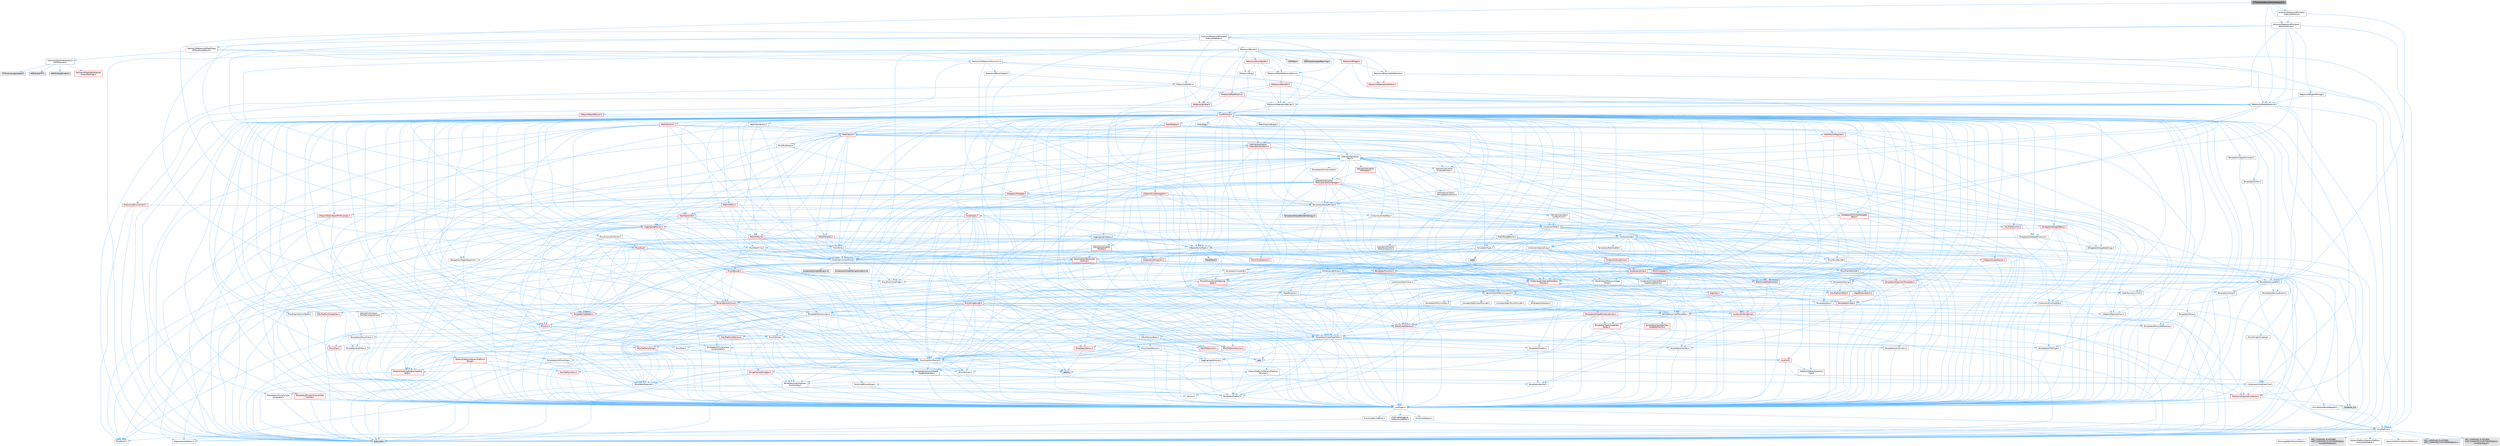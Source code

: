 digraph "FFTAnalyzerResultVertexAnalyzer.h"
{
 // INTERACTIVE_SVG=YES
 // LATEX_PDF_SIZE
  bgcolor="transparent";
  edge [fontname=Helvetica,fontsize=10,labelfontname=Helvetica,labelfontsize=10];
  node [fontname=Helvetica,fontsize=10,shape=box,height=0.2,width=0.4];
  Node1 [id="Node000001",label="FFTAnalyzerResultVertexAnalyzer.h",height=0.2,width=0.4,color="gray40", fillcolor="grey60", style="filled", fontcolor="black",tooltip=" "];
  Node1 -> Node2 [id="edge1_Node000001_Node000002",color="steelblue1",style="solid",tooltip=" "];
  Node2 [id="Node000002",label="Analysis/MetasoundFrontend\lAnalyzerFactory.h",height=0.2,width=0.4,color="grey40", fillcolor="white", style="filled",URL="$d1/dc2/MetasoundFrontendAnalyzerFactory_8h.html",tooltip=" "];
  Node2 -> Node3 [id="edge2_Node000002_Node000003",color="steelblue1",style="solid",tooltip=" "];
  Node3 [id="Node000003",label="Analysis/MetasoundFrontend\lVertexAnalyzer.h",height=0.2,width=0.4,color="grey40", fillcolor="white", style="filled",URL="$db/d7d/MetasoundFrontendVertexAnalyzer_8h.html",tooltip=" "];
  Node3 -> Node4 [id="edge3_Node000003_Node000004",color="steelblue1",style="solid",tooltip=" "];
  Node4 [id="Node000004",label="Analysis/MetasoundFrontend\lAnalyzerAddress.h",height=0.2,width=0.4,color="grey40", fillcolor="white", style="filled",URL="$d0/dd8/MetasoundFrontendAnalyzerAddress_8h.html",tooltip=" "];
  Node4 -> Node5 [id="edge4_Node000004_Node000005",color="steelblue1",style="solid",tooltip=" "];
  Node5 [id="Node000005",label="Containers/UnrealString.h",height=0.2,width=0.4,color="grey40", fillcolor="white", style="filled",URL="$d5/dba/UnrealString_8h.html",tooltip=" "];
  Node5 -> Node6 [id="edge5_Node000005_Node000006",color="steelblue1",style="solid",tooltip=" "];
  Node6 [id="Node000006",label="Containers/UnrealStringIncludes.h.inl",height=0.2,width=0.4,color="grey60", fillcolor="#E0E0E0", style="filled",tooltip=" "];
  Node5 -> Node7 [id="edge6_Node000005_Node000007",color="steelblue1",style="solid",tooltip=" "];
  Node7 [id="Node000007",label="Containers/UnrealString.h.inl",height=0.2,width=0.4,color="grey60", fillcolor="#E0E0E0", style="filled",tooltip=" "];
  Node5 -> Node8 [id="edge7_Node000005_Node000008",color="steelblue1",style="solid",tooltip=" "];
  Node8 [id="Node000008",label="Misc/StringFormatArg.h",height=0.2,width=0.4,color="grey40", fillcolor="white", style="filled",URL="$d2/d16/StringFormatArg_8h.html",tooltip=" "];
  Node8 -> Node9 [id="edge8_Node000008_Node000009",color="steelblue1",style="solid",tooltip=" "];
  Node9 [id="Node000009",label="Containers/ContainersFwd.h",height=0.2,width=0.4,color="grey40", fillcolor="white", style="filled",URL="$d4/d0a/ContainersFwd_8h.html",tooltip=" "];
  Node9 -> Node10 [id="edge9_Node000009_Node000010",color="steelblue1",style="solid",tooltip=" "];
  Node10 [id="Node000010",label="HAL/Platform.h",height=0.2,width=0.4,color="grey40", fillcolor="white", style="filled",URL="$d9/dd0/Platform_8h.html",tooltip=" "];
  Node10 -> Node11 [id="edge10_Node000010_Node000011",color="steelblue1",style="solid",tooltip=" "];
  Node11 [id="Node000011",label="Misc/Build.h",height=0.2,width=0.4,color="grey40", fillcolor="white", style="filled",URL="$d3/dbb/Build_8h.html",tooltip=" "];
  Node10 -> Node12 [id="edge11_Node000010_Node000012",color="steelblue1",style="solid",tooltip=" "];
  Node12 [id="Node000012",label="Misc/LargeWorldCoordinates.h",height=0.2,width=0.4,color="grey40", fillcolor="white", style="filled",URL="$d2/dcb/LargeWorldCoordinates_8h.html",tooltip=" "];
  Node10 -> Node13 [id="edge12_Node000010_Node000013",color="steelblue1",style="solid",tooltip=" "];
  Node13 [id="Node000013",label="type_traits",height=0.2,width=0.4,color="grey60", fillcolor="#E0E0E0", style="filled",tooltip=" "];
  Node10 -> Node14 [id="edge13_Node000010_Node000014",color="steelblue1",style="solid",tooltip=" "];
  Node14 [id="Node000014",label="PreprocessorHelpers.h",height=0.2,width=0.4,color="grey40", fillcolor="white", style="filled",URL="$db/ddb/PreprocessorHelpers_8h.html",tooltip=" "];
  Node10 -> Node15 [id="edge14_Node000010_Node000015",color="steelblue1",style="solid",tooltip=" "];
  Node15 [id="Node000015",label="UBT_COMPILED_PLATFORM\l/UBT_COMPILED_PLATFORMPlatform\lCompilerPreSetup.h",height=0.2,width=0.4,color="grey60", fillcolor="#E0E0E0", style="filled",tooltip=" "];
  Node10 -> Node16 [id="edge15_Node000010_Node000016",color="steelblue1",style="solid",tooltip=" "];
  Node16 [id="Node000016",label="GenericPlatform/GenericPlatform\lCompilerPreSetup.h",height=0.2,width=0.4,color="grey40", fillcolor="white", style="filled",URL="$d9/dc8/GenericPlatformCompilerPreSetup_8h.html",tooltip=" "];
  Node10 -> Node17 [id="edge16_Node000010_Node000017",color="steelblue1",style="solid",tooltip=" "];
  Node17 [id="Node000017",label="GenericPlatform/GenericPlatform.h",height=0.2,width=0.4,color="grey40", fillcolor="white", style="filled",URL="$d6/d84/GenericPlatform_8h.html",tooltip=" "];
  Node10 -> Node18 [id="edge17_Node000010_Node000018",color="steelblue1",style="solid",tooltip=" "];
  Node18 [id="Node000018",label="UBT_COMPILED_PLATFORM\l/UBT_COMPILED_PLATFORMPlatform.h",height=0.2,width=0.4,color="grey60", fillcolor="#E0E0E0", style="filled",tooltip=" "];
  Node10 -> Node19 [id="edge18_Node000010_Node000019",color="steelblue1",style="solid",tooltip=" "];
  Node19 [id="Node000019",label="UBT_COMPILED_PLATFORM\l/UBT_COMPILED_PLATFORMPlatform\lCompilerSetup.h",height=0.2,width=0.4,color="grey60", fillcolor="#E0E0E0", style="filled",tooltip=" "];
  Node9 -> Node20 [id="edge19_Node000009_Node000020",color="steelblue1",style="solid",tooltip=" "];
  Node20 [id="Node000020",label="CoreTypes.h",height=0.2,width=0.4,color="grey40", fillcolor="white", style="filled",URL="$dc/dec/CoreTypes_8h.html",tooltip=" "];
  Node20 -> Node10 [id="edge20_Node000020_Node000010",color="steelblue1",style="solid",tooltip=" "];
  Node20 -> Node21 [id="edge21_Node000020_Node000021",color="steelblue1",style="solid",tooltip=" "];
  Node21 [id="Node000021",label="ProfilingDebugging\l/UMemoryDefines.h",height=0.2,width=0.4,color="grey40", fillcolor="white", style="filled",URL="$d2/da2/UMemoryDefines_8h.html",tooltip=" "];
  Node20 -> Node22 [id="edge22_Node000020_Node000022",color="steelblue1",style="solid",tooltip=" "];
  Node22 [id="Node000022",label="Misc/CoreMiscDefines.h",height=0.2,width=0.4,color="grey40", fillcolor="white", style="filled",URL="$da/d38/CoreMiscDefines_8h.html",tooltip=" "];
  Node22 -> Node10 [id="edge23_Node000022_Node000010",color="steelblue1",style="solid",tooltip=" "];
  Node22 -> Node14 [id="edge24_Node000022_Node000014",color="steelblue1",style="solid",tooltip=" "];
  Node20 -> Node23 [id="edge25_Node000020_Node000023",color="steelblue1",style="solid",tooltip=" "];
  Node23 [id="Node000023",label="Misc/CoreDefines.h",height=0.2,width=0.4,color="grey40", fillcolor="white", style="filled",URL="$d3/dd2/CoreDefines_8h.html",tooltip=" "];
  Node9 -> Node24 [id="edge26_Node000009_Node000024",color="steelblue1",style="solid",tooltip=" "];
  Node24 [id="Node000024",label="Traits/IsContiguousContainer.h",height=0.2,width=0.4,color="red", fillcolor="#FFF0F0", style="filled",URL="$d5/d3c/IsContiguousContainer_8h.html",tooltip=" "];
  Node24 -> Node20 [id="edge27_Node000024_Node000020",color="steelblue1",style="solid",tooltip=" "];
  Node24 -> Node26 [id="edge28_Node000024_Node000026",color="steelblue1",style="solid",tooltip=" "];
  Node26 [id="Node000026",label="initializer_list",height=0.2,width=0.4,color="grey60", fillcolor="#E0E0E0", style="filled",tooltip=" "];
  Node4 -> Node10 [id="edge29_Node000004_Node000010",color="steelblue1",style="solid",tooltip=" "];
  Node4 -> Node27 [id="edge30_Node000004_Node000027",color="steelblue1",style="solid",tooltip=" "];
  Node27 [id="Node000027",label="MetasoundDataReferenceMacro.h",height=0.2,width=0.4,color="grey40", fillcolor="white", style="filled",URL="$d5/d33/MetasoundDataReferenceMacro_8h.html",tooltip=" "];
  Node27 -> Node28 [id="edge31_Node000027_Node000028",color="steelblue1",style="solid",tooltip=" "];
  Node28 [id="Node000028",label="MetasoundDataReference.h",height=0.2,width=0.4,color="grey40", fillcolor="white", style="filled",URL="$dc/d67/MetasoundDataReference_8h.html",tooltip=" "];
  Node28 -> Node13 [id="edge32_Node000028_Node000013",color="steelblue1",style="solid",tooltip=" "];
  Node28 -> Node5 [id="edge33_Node000028_Node000005",color="steelblue1",style="solid",tooltip=" "];
  Node28 -> Node10 [id="edge34_Node000028_Node000010",color="steelblue1",style="solid",tooltip=" "];
  Node28 -> Node29 [id="edge35_Node000028_Node000029",color="steelblue1",style="solid",tooltip=" "];
  Node29 [id="Node000029",label="Internationalization\l/Text.h",height=0.2,width=0.4,color="grey40", fillcolor="white", style="filled",URL="$d6/d35/Text_8h.html",tooltip=" "];
  Node29 -> Node20 [id="edge36_Node000029_Node000020",color="steelblue1",style="solid",tooltip=" "];
  Node29 -> Node30 [id="edge37_Node000029_Node000030",color="steelblue1",style="solid",tooltip=" "];
  Node30 [id="Node000030",label="HAL/PlatformAtomics.h",height=0.2,width=0.4,color="red", fillcolor="#FFF0F0", style="filled",URL="$d3/d36/PlatformAtomics_8h.html",tooltip=" "];
  Node30 -> Node20 [id="edge38_Node000030_Node000020",color="steelblue1",style="solid",tooltip=" "];
  Node29 -> Node33 [id="edge39_Node000029_Node000033",color="steelblue1",style="solid",tooltip=" "];
  Node33 [id="Node000033",label="Misc/AssertionMacros.h",height=0.2,width=0.4,color="grey40", fillcolor="white", style="filled",URL="$d0/dfa/AssertionMacros_8h.html",tooltip=" "];
  Node33 -> Node20 [id="edge40_Node000033_Node000020",color="steelblue1",style="solid",tooltip=" "];
  Node33 -> Node10 [id="edge41_Node000033_Node000010",color="steelblue1",style="solid",tooltip=" "];
  Node33 -> Node34 [id="edge42_Node000033_Node000034",color="steelblue1",style="solid",tooltip=" "];
  Node34 [id="Node000034",label="HAL/PlatformMisc.h",height=0.2,width=0.4,color="red", fillcolor="#FFF0F0", style="filled",URL="$d0/df5/PlatformMisc_8h.html",tooltip=" "];
  Node34 -> Node20 [id="edge43_Node000034_Node000020",color="steelblue1",style="solid",tooltip=" "];
  Node33 -> Node14 [id="edge44_Node000033_Node000014",color="steelblue1",style="solid",tooltip=" "];
  Node33 -> Node63 [id="edge45_Node000033_Node000063",color="steelblue1",style="solid",tooltip=" "];
  Node63 [id="Node000063",label="Templates/EnableIf.h",height=0.2,width=0.4,color="grey40", fillcolor="white", style="filled",URL="$d7/d60/EnableIf_8h.html",tooltip=" "];
  Node63 -> Node20 [id="edge46_Node000063_Node000020",color="steelblue1",style="solid",tooltip=" "];
  Node33 -> Node64 [id="edge47_Node000033_Node000064",color="steelblue1",style="solid",tooltip=" "];
  Node64 [id="Node000064",label="Templates/IsArrayOrRefOf\lTypeByPredicate.h",height=0.2,width=0.4,color="grey40", fillcolor="white", style="filled",URL="$d6/da1/IsArrayOrRefOfTypeByPredicate_8h.html",tooltip=" "];
  Node64 -> Node20 [id="edge48_Node000064_Node000020",color="steelblue1",style="solid",tooltip=" "];
  Node33 -> Node65 [id="edge49_Node000033_Node000065",color="steelblue1",style="solid",tooltip=" "];
  Node65 [id="Node000065",label="Templates/IsValidVariadic\lFunctionArg.h",height=0.2,width=0.4,color="grey40", fillcolor="white", style="filled",URL="$d0/dc8/IsValidVariadicFunctionArg_8h.html",tooltip=" "];
  Node65 -> Node20 [id="edge50_Node000065_Node000020",color="steelblue1",style="solid",tooltip=" "];
  Node65 -> Node66 [id="edge51_Node000065_Node000066",color="steelblue1",style="solid",tooltip=" "];
  Node66 [id="Node000066",label="IsEnum.h",height=0.2,width=0.4,color="grey40", fillcolor="white", style="filled",URL="$d4/de5/IsEnum_8h.html",tooltip=" "];
  Node65 -> Node13 [id="edge52_Node000065_Node000013",color="steelblue1",style="solid",tooltip=" "];
  Node33 -> Node67 [id="edge53_Node000033_Node000067",color="steelblue1",style="solid",tooltip=" "];
  Node67 [id="Node000067",label="Traits/IsCharEncodingCompatible\lWith.h",height=0.2,width=0.4,color="red", fillcolor="#FFF0F0", style="filled",URL="$df/dd1/IsCharEncodingCompatibleWith_8h.html",tooltip=" "];
  Node67 -> Node13 [id="edge54_Node000067_Node000013",color="steelblue1",style="solid",tooltip=" "];
  Node33 -> Node69 [id="edge55_Node000033_Node000069",color="steelblue1",style="solid",tooltip=" "];
  Node69 [id="Node000069",label="Misc/VarArgs.h",height=0.2,width=0.4,color="grey40", fillcolor="white", style="filled",URL="$d5/d6f/VarArgs_8h.html",tooltip=" "];
  Node69 -> Node20 [id="edge56_Node000069_Node000020",color="steelblue1",style="solid",tooltip=" "];
  Node33 -> Node70 [id="edge57_Node000033_Node000070",color="steelblue1",style="solid",tooltip=" "];
  Node70 [id="Node000070",label="String/FormatStringSan.h",height=0.2,width=0.4,color="red", fillcolor="#FFF0F0", style="filled",URL="$d3/d8b/FormatStringSan_8h.html",tooltip=" "];
  Node70 -> Node13 [id="edge58_Node000070_Node000013",color="steelblue1",style="solid",tooltip=" "];
  Node70 -> Node20 [id="edge59_Node000070_Node000020",color="steelblue1",style="solid",tooltip=" "];
  Node70 -> Node71 [id="edge60_Node000070_Node000071",color="steelblue1",style="solid",tooltip=" "];
  Node71 [id="Node000071",label="Templates/Requires.h",height=0.2,width=0.4,color="grey40", fillcolor="white", style="filled",URL="$dc/d96/Requires_8h.html",tooltip=" "];
  Node71 -> Node63 [id="edge61_Node000071_Node000063",color="steelblue1",style="solid",tooltip=" "];
  Node71 -> Node13 [id="edge62_Node000071_Node000013",color="steelblue1",style="solid",tooltip=" "];
  Node70 -> Node72 [id="edge63_Node000070_Node000072",color="steelblue1",style="solid",tooltip=" "];
  Node72 [id="Node000072",label="Templates/Identity.h",height=0.2,width=0.4,color="grey40", fillcolor="white", style="filled",URL="$d0/dd5/Identity_8h.html",tooltip=" "];
  Node70 -> Node65 [id="edge64_Node000070_Node000065",color="steelblue1",style="solid",tooltip=" "];
  Node70 -> Node9 [id="edge65_Node000070_Node000009",color="steelblue1",style="solid",tooltip=" "];
  Node33 -> Node76 [id="edge66_Node000033_Node000076",color="steelblue1",style="solid",tooltip=" "];
  Node76 [id="Node000076",label="atomic",height=0.2,width=0.4,color="grey60", fillcolor="#E0E0E0", style="filled",tooltip=" "];
  Node29 -> Node54 [id="edge67_Node000029_Node000054",color="steelblue1",style="solid",tooltip=" "];
  Node54 [id="Node000054",label="Misc/EnumClassFlags.h",height=0.2,width=0.4,color="grey40", fillcolor="white", style="filled",URL="$d8/de7/EnumClassFlags_8h.html",tooltip=" "];
  Node29 -> Node77 [id="edge68_Node000029_Node000077",color="steelblue1",style="solid",tooltip=" "];
  Node77 [id="Node000077",label="Templates/UnrealTypeTraits.h",height=0.2,width=0.4,color="grey40", fillcolor="white", style="filled",URL="$d2/d2d/UnrealTypeTraits_8h.html",tooltip=" "];
  Node77 -> Node20 [id="edge69_Node000077_Node000020",color="steelblue1",style="solid",tooltip=" "];
  Node77 -> Node78 [id="edge70_Node000077_Node000078",color="steelblue1",style="solid",tooltip=" "];
  Node78 [id="Node000078",label="Templates/IsPointer.h",height=0.2,width=0.4,color="grey40", fillcolor="white", style="filled",URL="$d7/d05/IsPointer_8h.html",tooltip=" "];
  Node78 -> Node20 [id="edge71_Node000078_Node000020",color="steelblue1",style="solid",tooltip=" "];
  Node77 -> Node33 [id="edge72_Node000077_Node000033",color="steelblue1",style="solid",tooltip=" "];
  Node77 -> Node79 [id="edge73_Node000077_Node000079",color="steelblue1",style="solid",tooltip=" "];
  Node79 [id="Node000079",label="Templates/AndOrNot.h",height=0.2,width=0.4,color="grey40", fillcolor="white", style="filled",URL="$db/d0a/AndOrNot_8h.html",tooltip=" "];
  Node79 -> Node20 [id="edge74_Node000079_Node000020",color="steelblue1",style="solid",tooltip=" "];
  Node77 -> Node63 [id="edge75_Node000077_Node000063",color="steelblue1",style="solid",tooltip=" "];
  Node77 -> Node80 [id="edge76_Node000077_Node000080",color="steelblue1",style="solid",tooltip=" "];
  Node80 [id="Node000080",label="Templates/IsArithmetic.h",height=0.2,width=0.4,color="grey40", fillcolor="white", style="filled",URL="$d2/d5d/IsArithmetic_8h.html",tooltip=" "];
  Node80 -> Node20 [id="edge77_Node000080_Node000020",color="steelblue1",style="solid",tooltip=" "];
  Node77 -> Node66 [id="edge78_Node000077_Node000066",color="steelblue1",style="solid",tooltip=" "];
  Node77 -> Node81 [id="edge79_Node000077_Node000081",color="steelblue1",style="solid",tooltip=" "];
  Node81 [id="Node000081",label="Templates/Models.h",height=0.2,width=0.4,color="grey40", fillcolor="white", style="filled",URL="$d3/d0c/Models_8h.html",tooltip=" "];
  Node81 -> Node72 [id="edge80_Node000081_Node000072",color="steelblue1",style="solid",tooltip=" "];
  Node77 -> Node82 [id="edge81_Node000077_Node000082",color="steelblue1",style="solid",tooltip=" "];
  Node82 [id="Node000082",label="Templates/IsPODType.h",height=0.2,width=0.4,color="grey40", fillcolor="white", style="filled",URL="$d7/db1/IsPODType_8h.html",tooltip=" "];
  Node82 -> Node20 [id="edge82_Node000082_Node000020",color="steelblue1",style="solid",tooltip=" "];
  Node77 -> Node83 [id="edge83_Node000077_Node000083",color="steelblue1",style="solid",tooltip=" "];
  Node83 [id="Node000083",label="Templates/IsUECoreType.h",height=0.2,width=0.4,color="grey40", fillcolor="white", style="filled",URL="$d1/db8/IsUECoreType_8h.html",tooltip=" "];
  Node83 -> Node20 [id="edge84_Node000083_Node000020",color="steelblue1",style="solid",tooltip=" "];
  Node83 -> Node13 [id="edge85_Node000083_Node000013",color="steelblue1",style="solid",tooltip=" "];
  Node77 -> Node84 [id="edge86_Node000077_Node000084",color="steelblue1",style="solid",tooltip=" "];
  Node84 [id="Node000084",label="Templates/IsTriviallyCopy\lConstructible.h",height=0.2,width=0.4,color="grey40", fillcolor="white", style="filled",URL="$d3/d78/IsTriviallyCopyConstructible_8h.html",tooltip=" "];
  Node84 -> Node20 [id="edge87_Node000084_Node000020",color="steelblue1",style="solid",tooltip=" "];
  Node84 -> Node13 [id="edge88_Node000084_Node000013",color="steelblue1",style="solid",tooltip=" "];
  Node29 -> Node85 [id="edge89_Node000029_Node000085",color="steelblue1",style="solid",tooltip=" "];
  Node85 [id="Node000085",label="Containers/Array.h",height=0.2,width=0.4,color="red", fillcolor="#FFF0F0", style="filled",URL="$df/dd0/Array_8h.html",tooltip=" "];
  Node85 -> Node20 [id="edge90_Node000085_Node000020",color="steelblue1",style="solid",tooltip=" "];
  Node85 -> Node33 [id="edge91_Node000085_Node000033",color="steelblue1",style="solid",tooltip=" "];
  Node85 -> Node86 [id="edge92_Node000085_Node000086",color="steelblue1",style="solid",tooltip=" "];
  Node86 [id="Node000086",label="Misc/IntrusiveUnsetOptional\lState.h",height=0.2,width=0.4,color="red", fillcolor="#FFF0F0", style="filled",URL="$d2/d0a/IntrusiveUnsetOptionalState_8h.html",tooltip=" "];
  Node85 -> Node90 [id="edge93_Node000085_Node000090",color="steelblue1",style="solid",tooltip=" "];
  Node90 [id="Node000090",label="HAL/UnrealMemory.h",height=0.2,width=0.4,color="red", fillcolor="#FFF0F0", style="filled",URL="$d9/d96/UnrealMemory_8h.html",tooltip=" "];
  Node90 -> Node20 [id="edge94_Node000090_Node000020",color="steelblue1",style="solid",tooltip=" "];
  Node90 -> Node94 [id="edge95_Node000090_Node000094",color="steelblue1",style="solid",tooltip=" "];
  Node94 [id="Node000094",label="HAL/MemoryBase.h",height=0.2,width=0.4,color="grey40", fillcolor="white", style="filled",URL="$d6/d9f/MemoryBase_8h.html",tooltip=" "];
  Node94 -> Node20 [id="edge96_Node000094_Node000020",color="steelblue1",style="solid",tooltip=" "];
  Node94 -> Node30 [id="edge97_Node000094_Node000030",color="steelblue1",style="solid",tooltip=" "];
  Node94 -> Node42 [id="edge98_Node000094_Node000042",color="steelblue1",style="solid",tooltip=" "];
  Node42 [id="Node000042",label="HAL/PlatformCrt.h",height=0.2,width=0.4,color="red", fillcolor="#FFF0F0", style="filled",URL="$d8/d75/PlatformCrt_8h.html",tooltip=" "];
  Node42 -> Node43 [id="edge99_Node000042_Node000043",color="steelblue1",style="solid",tooltip=" "];
  Node43 [id="Node000043",label="new",height=0.2,width=0.4,color="grey60", fillcolor="#E0E0E0", style="filled",tooltip=" "];
  Node94 -> Node95 [id="edge100_Node000094_Node000095",color="steelblue1",style="solid",tooltip=" "];
  Node95 [id="Node000095",label="Misc/Exec.h",height=0.2,width=0.4,color="grey40", fillcolor="white", style="filled",URL="$de/ddb/Exec_8h.html",tooltip=" "];
  Node95 -> Node20 [id="edge101_Node000095_Node000020",color="steelblue1",style="solid",tooltip=" "];
  Node95 -> Node33 [id="edge102_Node000095_Node000033",color="steelblue1",style="solid",tooltip=" "];
  Node94 -> Node96 [id="edge103_Node000094_Node000096",color="steelblue1",style="solid",tooltip=" "];
  Node96 [id="Node000096",label="Misc/OutputDevice.h",height=0.2,width=0.4,color="grey40", fillcolor="white", style="filled",URL="$d7/d32/OutputDevice_8h.html",tooltip=" "];
  Node96 -> Node38 [id="edge104_Node000096_Node000038",color="steelblue1",style="solid",tooltip=" "];
  Node38 [id="Node000038",label="CoreFwd.h",height=0.2,width=0.4,color="red", fillcolor="#FFF0F0", style="filled",URL="$d1/d1e/CoreFwd_8h.html",tooltip=" "];
  Node38 -> Node20 [id="edge105_Node000038_Node000020",color="steelblue1",style="solid",tooltip=" "];
  Node38 -> Node9 [id="edge106_Node000038_Node000009",color="steelblue1",style="solid",tooltip=" "];
  Node38 -> Node40 [id="edge107_Node000038_Node000040",color="steelblue1",style="solid",tooltip=" "];
  Node40 [id="Node000040",label="UObject/UObjectHierarchy\lFwd.h",height=0.2,width=0.4,color="grey40", fillcolor="white", style="filled",URL="$d3/d13/UObjectHierarchyFwd_8h.html",tooltip=" "];
  Node96 -> Node20 [id="edge108_Node000096_Node000020",color="steelblue1",style="solid",tooltip=" "];
  Node96 -> Node97 [id="edge109_Node000096_Node000097",color="steelblue1",style="solid",tooltip=" "];
  Node97 [id="Node000097",label="Logging/LogVerbosity.h",height=0.2,width=0.4,color="grey40", fillcolor="white", style="filled",URL="$d2/d8f/LogVerbosity_8h.html",tooltip=" "];
  Node97 -> Node20 [id="edge110_Node000097_Node000020",color="steelblue1",style="solid",tooltip=" "];
  Node96 -> Node69 [id="edge111_Node000096_Node000069",color="steelblue1",style="solid",tooltip=" "];
  Node96 -> Node64 [id="edge112_Node000096_Node000064",color="steelblue1",style="solid",tooltip=" "];
  Node96 -> Node65 [id="edge113_Node000096_Node000065",color="steelblue1",style="solid",tooltip=" "];
  Node96 -> Node67 [id="edge114_Node000096_Node000067",color="steelblue1",style="solid",tooltip=" "];
  Node94 -> Node98 [id="edge115_Node000094_Node000098",color="steelblue1",style="solid",tooltip=" "];
  Node98 [id="Node000098",label="Templates/Atomic.h",height=0.2,width=0.4,color="red", fillcolor="#FFF0F0", style="filled",URL="$d3/d91/Atomic_8h.html",tooltip=" "];
  Node98 -> Node76 [id="edge116_Node000098_Node000076",color="steelblue1",style="solid",tooltip=" "];
  Node90 -> Node105 [id="edge117_Node000090_Node000105",color="steelblue1",style="solid",tooltip=" "];
  Node105 [id="Node000105",label="HAL/PlatformMemory.h",height=0.2,width=0.4,color="red", fillcolor="#FFF0F0", style="filled",URL="$de/d68/PlatformMemory_8h.html",tooltip=" "];
  Node105 -> Node20 [id="edge118_Node000105_Node000020",color="steelblue1",style="solid",tooltip=" "];
  Node90 -> Node78 [id="edge119_Node000090_Node000078",color="steelblue1",style="solid",tooltip=" "];
  Node85 -> Node77 [id="edge120_Node000085_Node000077",color="steelblue1",style="solid",tooltip=" "];
  Node85 -> Node108 [id="edge121_Node000085_Node000108",color="steelblue1",style="solid",tooltip=" "];
  Node108 [id="Node000108",label="Templates/UnrealTemplate.h",height=0.2,width=0.4,color="grey40", fillcolor="white", style="filled",URL="$d4/d24/UnrealTemplate_8h.html",tooltip=" "];
  Node108 -> Node20 [id="edge122_Node000108_Node000020",color="steelblue1",style="solid",tooltip=" "];
  Node108 -> Node78 [id="edge123_Node000108_Node000078",color="steelblue1",style="solid",tooltip=" "];
  Node108 -> Node90 [id="edge124_Node000108_Node000090",color="steelblue1",style="solid",tooltip=" "];
  Node108 -> Node109 [id="edge125_Node000108_Node000109",color="steelblue1",style="solid",tooltip=" "];
  Node109 [id="Node000109",label="Templates/CopyQualifiers\lAndRefsFromTo.h",height=0.2,width=0.4,color="red", fillcolor="#FFF0F0", style="filled",URL="$d3/db3/CopyQualifiersAndRefsFromTo_8h.html",tooltip=" "];
  Node108 -> Node77 [id="edge126_Node000108_Node000077",color="steelblue1",style="solid",tooltip=" "];
  Node108 -> Node111 [id="edge127_Node000108_Node000111",color="steelblue1",style="solid",tooltip=" "];
  Node111 [id="Node000111",label="Templates/RemoveReference.h",height=0.2,width=0.4,color="grey40", fillcolor="white", style="filled",URL="$da/dbe/RemoveReference_8h.html",tooltip=" "];
  Node111 -> Node20 [id="edge128_Node000111_Node000020",color="steelblue1",style="solid",tooltip=" "];
  Node108 -> Node71 [id="edge129_Node000108_Node000071",color="steelblue1",style="solid",tooltip=" "];
  Node108 -> Node112 [id="edge130_Node000108_Node000112",color="steelblue1",style="solid",tooltip=" "];
  Node112 [id="Node000112",label="Templates/TypeCompatible\lBytes.h",height=0.2,width=0.4,color="red", fillcolor="#FFF0F0", style="filled",URL="$df/d0a/TypeCompatibleBytes_8h.html",tooltip=" "];
  Node112 -> Node20 [id="edge131_Node000112_Node000020",color="steelblue1",style="solid",tooltip=" "];
  Node112 -> Node43 [id="edge132_Node000112_Node000043",color="steelblue1",style="solid",tooltip=" "];
  Node112 -> Node13 [id="edge133_Node000112_Node000013",color="steelblue1",style="solid",tooltip=" "];
  Node108 -> Node72 [id="edge134_Node000108_Node000072",color="steelblue1",style="solid",tooltip=" "];
  Node108 -> Node24 [id="edge135_Node000108_Node000024",color="steelblue1",style="solid",tooltip=" "];
  Node108 -> Node113 [id="edge136_Node000108_Node000113",color="steelblue1",style="solid",tooltip=" "];
  Node113 [id="Node000113",label="Traits/UseBitwiseSwap.h",height=0.2,width=0.4,color="grey40", fillcolor="white", style="filled",URL="$db/df3/UseBitwiseSwap_8h.html",tooltip=" "];
  Node113 -> Node20 [id="edge137_Node000113_Node000020",color="steelblue1",style="solid",tooltip=" "];
  Node113 -> Node13 [id="edge138_Node000113_Node000013",color="steelblue1",style="solid",tooltip=" "];
  Node108 -> Node13 [id="edge139_Node000108_Node000013",color="steelblue1",style="solid",tooltip=" "];
  Node85 -> Node115 [id="edge140_Node000085_Node000115",color="steelblue1",style="solid",tooltip=" "];
  Node115 [id="Node000115",label="Containers/ContainerAllocation\lPolicies.h",height=0.2,width=0.4,color="red", fillcolor="#FFF0F0", style="filled",URL="$d7/dff/ContainerAllocationPolicies_8h.html",tooltip=" "];
  Node115 -> Node20 [id="edge141_Node000115_Node000020",color="steelblue1",style="solid",tooltip=" "];
  Node115 -> Node115 [id="edge142_Node000115_Node000115",color="steelblue1",style="solid",tooltip=" "];
  Node115 -> Node117 [id="edge143_Node000115_Node000117",color="steelblue1",style="solid",tooltip=" "];
  Node117 [id="Node000117",label="HAL/PlatformMath.h",height=0.2,width=0.4,color="red", fillcolor="#FFF0F0", style="filled",URL="$dc/d53/PlatformMath_8h.html",tooltip=" "];
  Node117 -> Node20 [id="edge144_Node000117_Node000020",color="steelblue1",style="solid",tooltip=" "];
  Node115 -> Node90 [id="edge145_Node000115_Node000090",color="steelblue1",style="solid",tooltip=" "];
  Node115 -> Node52 [id="edge146_Node000115_Node000052",color="steelblue1",style="solid",tooltip=" "];
  Node52 [id="Node000052",label="Math/NumericLimits.h",height=0.2,width=0.4,color="grey40", fillcolor="white", style="filled",URL="$df/d1b/NumericLimits_8h.html",tooltip=" "];
  Node52 -> Node20 [id="edge147_Node000052_Node000020",color="steelblue1",style="solid",tooltip=" "];
  Node115 -> Node33 [id="edge148_Node000115_Node000033",color="steelblue1",style="solid",tooltip=" "];
  Node115 -> Node125 [id="edge149_Node000115_Node000125",color="steelblue1",style="solid",tooltip=" "];
  Node125 [id="Node000125",label="Templates/IsPolymorphic.h",height=0.2,width=0.4,color="grey40", fillcolor="white", style="filled",URL="$dc/d20/IsPolymorphic_8h.html",tooltip=" "];
  Node115 -> Node126 [id="edge150_Node000115_Node000126",color="steelblue1",style="solid",tooltip=" "];
  Node126 [id="Node000126",label="Templates/MemoryOps.h",height=0.2,width=0.4,color="grey40", fillcolor="white", style="filled",URL="$db/dea/MemoryOps_8h.html",tooltip=" "];
  Node126 -> Node20 [id="edge151_Node000126_Node000020",color="steelblue1",style="solid",tooltip=" "];
  Node126 -> Node90 [id="edge152_Node000126_Node000090",color="steelblue1",style="solid",tooltip=" "];
  Node126 -> Node103 [id="edge153_Node000126_Node000103",color="steelblue1",style="solid",tooltip=" "];
  Node103 [id="Node000103",label="Templates/IsTriviallyCopy\lAssignable.h",height=0.2,width=0.4,color="grey40", fillcolor="white", style="filled",URL="$d2/df2/IsTriviallyCopyAssignable_8h.html",tooltip=" "];
  Node103 -> Node20 [id="edge154_Node000103_Node000020",color="steelblue1",style="solid",tooltip=" "];
  Node103 -> Node13 [id="edge155_Node000103_Node000013",color="steelblue1",style="solid",tooltip=" "];
  Node126 -> Node84 [id="edge156_Node000126_Node000084",color="steelblue1",style="solid",tooltip=" "];
  Node126 -> Node71 [id="edge157_Node000126_Node000071",color="steelblue1",style="solid",tooltip=" "];
  Node126 -> Node77 [id="edge158_Node000126_Node000077",color="steelblue1",style="solid",tooltip=" "];
  Node126 -> Node113 [id="edge159_Node000126_Node000113",color="steelblue1",style="solid",tooltip=" "];
  Node126 -> Node43 [id="edge160_Node000126_Node000043",color="steelblue1",style="solid",tooltip=" "];
  Node126 -> Node13 [id="edge161_Node000126_Node000013",color="steelblue1",style="solid",tooltip=" "];
  Node115 -> Node112 [id="edge162_Node000115_Node000112",color="steelblue1",style="solid",tooltip=" "];
  Node115 -> Node13 [id="edge163_Node000115_Node000013",color="steelblue1",style="solid",tooltip=" "];
  Node85 -> Node127 [id="edge164_Node000085_Node000127",color="steelblue1",style="solid",tooltip=" "];
  Node127 [id="Node000127",label="Containers/ContainerElement\lTypeCompatibility.h",height=0.2,width=0.4,color="grey40", fillcolor="white", style="filled",URL="$df/ddf/ContainerElementTypeCompatibility_8h.html",tooltip=" "];
  Node127 -> Node20 [id="edge165_Node000127_Node000020",color="steelblue1",style="solid",tooltip=" "];
  Node127 -> Node77 [id="edge166_Node000127_Node000077",color="steelblue1",style="solid",tooltip=" "];
  Node85 -> Node128 [id="edge167_Node000085_Node000128",color="steelblue1",style="solid",tooltip=" "];
  Node128 [id="Node000128",label="Serialization/Archive.h",height=0.2,width=0.4,color="red", fillcolor="#FFF0F0", style="filled",URL="$d7/d3b/Archive_8h.html",tooltip=" "];
  Node128 -> Node38 [id="edge168_Node000128_Node000038",color="steelblue1",style="solid",tooltip=" "];
  Node128 -> Node20 [id="edge169_Node000128_Node000020",color="steelblue1",style="solid",tooltip=" "];
  Node128 -> Node129 [id="edge170_Node000128_Node000129",color="steelblue1",style="solid",tooltip=" "];
  Node129 [id="Node000129",label="HAL/PlatformProperties.h",height=0.2,width=0.4,color="red", fillcolor="#FFF0F0", style="filled",URL="$d9/db0/PlatformProperties_8h.html",tooltip=" "];
  Node129 -> Node20 [id="edge171_Node000129_Node000020",color="steelblue1",style="solid",tooltip=" "];
  Node128 -> Node132 [id="edge172_Node000128_Node000132",color="steelblue1",style="solid",tooltip=" "];
  Node132 [id="Node000132",label="Internationalization\l/TextNamespaceFwd.h",height=0.2,width=0.4,color="grey40", fillcolor="white", style="filled",URL="$d8/d97/TextNamespaceFwd_8h.html",tooltip=" "];
  Node132 -> Node20 [id="edge173_Node000132_Node000020",color="steelblue1",style="solid",tooltip=" "];
  Node128 -> Node33 [id="edge174_Node000128_Node000033",color="steelblue1",style="solid",tooltip=" "];
  Node128 -> Node11 [id="edge175_Node000128_Node000011",color="steelblue1",style="solid",tooltip=" "];
  Node128 -> Node133 [id="edge176_Node000128_Node000133",color="steelblue1",style="solid",tooltip=" "];
  Node133 [id="Node000133",label="Misc/EngineVersionBase.h",height=0.2,width=0.4,color="grey40", fillcolor="white", style="filled",URL="$d5/d2b/EngineVersionBase_8h.html",tooltip=" "];
  Node133 -> Node20 [id="edge177_Node000133_Node000020",color="steelblue1",style="solid",tooltip=" "];
  Node128 -> Node69 [id="edge178_Node000128_Node000069",color="steelblue1",style="solid",tooltip=" "];
  Node128 -> Node63 [id="edge179_Node000128_Node000063",color="steelblue1",style="solid",tooltip=" "];
  Node128 -> Node64 [id="edge180_Node000128_Node000064",color="steelblue1",style="solid",tooltip=" "];
  Node128 -> Node136 [id="edge181_Node000128_Node000136",color="steelblue1",style="solid",tooltip=" "];
  Node136 [id="Node000136",label="Templates/IsEnumClass.h",height=0.2,width=0.4,color="grey40", fillcolor="white", style="filled",URL="$d7/d15/IsEnumClass_8h.html",tooltip=" "];
  Node136 -> Node20 [id="edge182_Node000136_Node000020",color="steelblue1",style="solid",tooltip=" "];
  Node136 -> Node79 [id="edge183_Node000136_Node000079",color="steelblue1",style="solid",tooltip=" "];
  Node128 -> Node65 [id="edge184_Node000128_Node000065",color="steelblue1",style="solid",tooltip=" "];
  Node128 -> Node108 [id="edge185_Node000128_Node000108",color="steelblue1",style="solid",tooltip=" "];
  Node128 -> Node67 [id="edge186_Node000128_Node000067",color="steelblue1",style="solid",tooltip=" "];
  Node128 -> Node137 [id="edge187_Node000128_Node000137",color="steelblue1",style="solid",tooltip=" "];
  Node137 [id="Node000137",label="UObject/ObjectVersion.h",height=0.2,width=0.4,color="grey40", fillcolor="white", style="filled",URL="$da/d63/ObjectVersion_8h.html",tooltip=" "];
  Node137 -> Node20 [id="edge188_Node000137_Node000020",color="steelblue1",style="solid",tooltip=" "];
  Node85 -> Node138 [id="edge189_Node000085_Node000138",color="steelblue1",style="solid",tooltip=" "];
  Node138 [id="Node000138",label="Serialization/MemoryImage\lWriter.h",height=0.2,width=0.4,color="grey40", fillcolor="white", style="filled",URL="$d0/d08/MemoryImageWriter_8h.html",tooltip=" "];
  Node138 -> Node20 [id="edge190_Node000138_Node000020",color="steelblue1",style="solid",tooltip=" "];
  Node138 -> Node139 [id="edge191_Node000138_Node000139",color="steelblue1",style="solid",tooltip=" "];
  Node139 [id="Node000139",label="Serialization/MemoryLayout.h",height=0.2,width=0.4,color="grey40", fillcolor="white", style="filled",URL="$d7/d66/MemoryLayout_8h.html",tooltip=" "];
  Node139 -> Node140 [id="edge192_Node000139_Node000140",color="steelblue1",style="solid",tooltip=" "];
  Node140 [id="Node000140",label="Concepts/StaticClassProvider.h",height=0.2,width=0.4,color="grey40", fillcolor="white", style="filled",URL="$dd/d83/StaticClassProvider_8h.html",tooltip=" "];
  Node139 -> Node141 [id="edge193_Node000139_Node000141",color="steelblue1",style="solid",tooltip=" "];
  Node141 [id="Node000141",label="Concepts/StaticStructProvider.h",height=0.2,width=0.4,color="grey40", fillcolor="white", style="filled",URL="$d5/d77/StaticStructProvider_8h.html",tooltip=" "];
  Node139 -> Node142 [id="edge194_Node000139_Node000142",color="steelblue1",style="solid",tooltip=" "];
  Node142 [id="Node000142",label="Containers/EnumAsByte.h",height=0.2,width=0.4,color="grey40", fillcolor="white", style="filled",URL="$d6/d9a/EnumAsByte_8h.html",tooltip=" "];
  Node142 -> Node20 [id="edge195_Node000142_Node000020",color="steelblue1",style="solid",tooltip=" "];
  Node142 -> Node82 [id="edge196_Node000142_Node000082",color="steelblue1",style="solid",tooltip=" "];
  Node142 -> Node143 [id="edge197_Node000142_Node000143",color="steelblue1",style="solid",tooltip=" "];
  Node143 [id="Node000143",label="Templates/TypeHash.h",height=0.2,width=0.4,color="red", fillcolor="#FFF0F0", style="filled",URL="$d1/d62/TypeHash_8h.html",tooltip=" "];
  Node143 -> Node20 [id="edge198_Node000143_Node000020",color="steelblue1",style="solid",tooltip=" "];
  Node143 -> Node71 [id="edge199_Node000143_Node000071",color="steelblue1",style="solid",tooltip=" "];
  Node143 -> Node144 [id="edge200_Node000143_Node000144",color="steelblue1",style="solid",tooltip=" "];
  Node144 [id="Node000144",label="Misc/Crc.h",height=0.2,width=0.4,color="red", fillcolor="#FFF0F0", style="filled",URL="$d4/dd2/Crc_8h.html",tooltip=" "];
  Node144 -> Node20 [id="edge201_Node000144_Node000020",color="steelblue1",style="solid",tooltip=" "];
  Node144 -> Node92 [id="edge202_Node000144_Node000092",color="steelblue1",style="solid",tooltip=" "];
  Node92 [id="Node000092",label="HAL/PlatformString.h",height=0.2,width=0.4,color="red", fillcolor="#FFF0F0", style="filled",URL="$db/db5/PlatformString_8h.html",tooltip=" "];
  Node92 -> Node20 [id="edge203_Node000092_Node000020",color="steelblue1",style="solid",tooltip=" "];
  Node144 -> Node33 [id="edge204_Node000144_Node000033",color="steelblue1",style="solid",tooltip=" "];
  Node144 -> Node145 [id="edge205_Node000144_Node000145",color="steelblue1",style="solid",tooltip=" "];
  Node145 [id="Node000145",label="Misc/CString.h",height=0.2,width=0.4,color="grey40", fillcolor="white", style="filled",URL="$d2/d49/CString_8h.html",tooltip=" "];
  Node145 -> Node20 [id="edge206_Node000145_Node000020",color="steelblue1",style="solid",tooltip=" "];
  Node145 -> Node42 [id="edge207_Node000145_Node000042",color="steelblue1",style="solid",tooltip=" "];
  Node145 -> Node92 [id="edge208_Node000145_Node000092",color="steelblue1",style="solid",tooltip=" "];
  Node145 -> Node33 [id="edge209_Node000145_Node000033",color="steelblue1",style="solid",tooltip=" "];
  Node145 -> Node146 [id="edge210_Node000145_Node000146",color="steelblue1",style="solid",tooltip=" "];
  Node146 [id="Node000146",label="Misc/Char.h",height=0.2,width=0.4,color="red", fillcolor="#FFF0F0", style="filled",URL="$d0/d58/Char_8h.html",tooltip=" "];
  Node146 -> Node20 [id="edge211_Node000146_Node000020",color="steelblue1",style="solid",tooltip=" "];
  Node146 -> Node13 [id="edge212_Node000146_Node000013",color="steelblue1",style="solid",tooltip=" "];
  Node145 -> Node69 [id="edge213_Node000145_Node000069",color="steelblue1",style="solid",tooltip=" "];
  Node145 -> Node64 [id="edge214_Node000145_Node000064",color="steelblue1",style="solid",tooltip=" "];
  Node145 -> Node65 [id="edge215_Node000145_Node000065",color="steelblue1",style="solid",tooltip=" "];
  Node145 -> Node67 [id="edge216_Node000145_Node000067",color="steelblue1",style="solid",tooltip=" "];
  Node144 -> Node146 [id="edge217_Node000144_Node000146",color="steelblue1",style="solid",tooltip=" "];
  Node144 -> Node77 [id="edge218_Node000144_Node000077",color="steelblue1",style="solid",tooltip=" "];
  Node143 -> Node13 [id="edge219_Node000143_Node000013",color="steelblue1",style="solid",tooltip=" "];
  Node139 -> Node36 [id="edge220_Node000139_Node000036",color="steelblue1",style="solid",tooltip=" "];
  Node36 [id="Node000036",label="Containers/StringFwd.h",height=0.2,width=0.4,color="red", fillcolor="#FFF0F0", style="filled",URL="$df/d37/StringFwd_8h.html",tooltip=" "];
  Node36 -> Node20 [id="edge221_Node000036_Node000020",color="steelblue1",style="solid",tooltip=" "];
  Node36 -> Node24 [id="edge222_Node000036_Node000024",color="steelblue1",style="solid",tooltip=" "];
  Node139 -> Node90 [id="edge223_Node000139_Node000090",color="steelblue1",style="solid",tooltip=" "];
  Node139 -> Node150 [id="edge224_Node000139_Node000150",color="steelblue1",style="solid",tooltip=" "];
  Node150 [id="Node000150",label="Misc/DelayedAutoRegister.h",height=0.2,width=0.4,color="grey40", fillcolor="white", style="filled",URL="$d1/dda/DelayedAutoRegister_8h.html",tooltip=" "];
  Node150 -> Node10 [id="edge225_Node000150_Node000010",color="steelblue1",style="solid",tooltip=" "];
  Node139 -> Node63 [id="edge226_Node000139_Node000063",color="steelblue1",style="solid",tooltip=" "];
  Node139 -> Node151 [id="edge227_Node000139_Node000151",color="steelblue1",style="solid",tooltip=" "];
  Node151 [id="Node000151",label="Templates/IsAbstract.h",height=0.2,width=0.4,color="grey40", fillcolor="white", style="filled",URL="$d8/db7/IsAbstract_8h.html",tooltip=" "];
  Node139 -> Node125 [id="edge228_Node000139_Node000125",color="steelblue1",style="solid",tooltip=" "];
  Node139 -> Node81 [id="edge229_Node000139_Node000081",color="steelblue1",style="solid",tooltip=" "];
  Node139 -> Node108 [id="edge230_Node000139_Node000108",color="steelblue1",style="solid",tooltip=" "];
  Node85 -> Node154 [id="edge231_Node000085_Node000154",color="steelblue1",style="solid",tooltip=" "];
  Node154 [id="Node000154",label="Templates/Invoke.h",height=0.2,width=0.4,color="red", fillcolor="#FFF0F0", style="filled",URL="$d7/deb/Invoke_8h.html",tooltip=" "];
  Node154 -> Node20 [id="edge232_Node000154_Node000020",color="steelblue1",style="solid",tooltip=" "];
  Node154 -> Node108 [id="edge233_Node000154_Node000108",color="steelblue1",style="solid",tooltip=" "];
  Node154 -> Node13 [id="edge234_Node000154_Node000013",color="steelblue1",style="solid",tooltip=" "];
  Node85 -> Node159 [id="edge235_Node000085_Node000159",color="steelblue1",style="solid",tooltip=" "];
  Node159 [id="Node000159",label="Templates/Less.h",height=0.2,width=0.4,color="grey40", fillcolor="white", style="filled",URL="$de/dc8/Less_8h.html",tooltip=" "];
  Node159 -> Node20 [id="edge236_Node000159_Node000020",color="steelblue1",style="solid",tooltip=" "];
  Node159 -> Node108 [id="edge237_Node000159_Node000108",color="steelblue1",style="solid",tooltip=" "];
  Node85 -> Node71 [id="edge238_Node000085_Node000071",color="steelblue1",style="solid",tooltip=" "];
  Node85 -> Node167 [id="edge239_Node000085_Node000167",color="steelblue1",style="solid",tooltip=" "];
  Node167 [id="Node000167",label="Templates/Sorting.h",height=0.2,width=0.4,color="grey40", fillcolor="white", style="filled",URL="$d3/d9e/Sorting_8h.html",tooltip=" "];
  Node167 -> Node20 [id="edge240_Node000167_Node000020",color="steelblue1",style="solid",tooltip=" "];
  Node167 -> Node163 [id="edge241_Node000167_Node000163",color="steelblue1",style="solid",tooltip=" "];
  Node163 [id="Node000163",label="Algo/BinarySearch.h",height=0.2,width=0.4,color="red", fillcolor="#FFF0F0", style="filled",URL="$db/db4/BinarySearch_8h.html",tooltip=" "];
  Node163 -> Node154 [id="edge242_Node000163_Node000154",color="steelblue1",style="solid",tooltip=" "];
  Node163 -> Node159 [id="edge243_Node000163_Node000159",color="steelblue1",style="solid",tooltip=" "];
  Node167 -> Node168 [id="edge244_Node000167_Node000168",color="steelblue1",style="solid",tooltip=" "];
  Node168 [id="Node000168",label="Algo/Sort.h",height=0.2,width=0.4,color="red", fillcolor="#FFF0F0", style="filled",URL="$d1/d87/Sort_8h.html",tooltip=" "];
  Node167 -> Node117 [id="edge245_Node000167_Node000117",color="steelblue1",style="solid",tooltip=" "];
  Node167 -> Node159 [id="edge246_Node000167_Node000159",color="steelblue1",style="solid",tooltip=" "];
  Node85 -> Node171 [id="edge247_Node000085_Node000171",color="steelblue1",style="solid",tooltip=" "];
  Node171 [id="Node000171",label="Templates/AlignmentTemplates.h",height=0.2,width=0.4,color="red", fillcolor="#FFF0F0", style="filled",URL="$dd/d32/AlignmentTemplates_8h.html",tooltip=" "];
  Node171 -> Node20 [id="edge248_Node000171_Node000020",color="steelblue1",style="solid",tooltip=" "];
  Node171 -> Node78 [id="edge249_Node000171_Node000078",color="steelblue1",style="solid",tooltip=" "];
  Node85 -> Node13 [id="edge250_Node000085_Node000013",color="steelblue1",style="solid",tooltip=" "];
  Node29 -> Node5 [id="edge251_Node000029_Node000005",color="steelblue1",style="solid",tooltip=" "];
  Node29 -> Node172 [id="edge252_Node000029_Node000172",color="steelblue1",style="solid",tooltip=" "];
  Node172 [id="Node000172",label="Containers/SortedMap.h",height=0.2,width=0.4,color="grey40", fillcolor="white", style="filled",URL="$d1/dcf/SortedMap_8h.html",tooltip=" "];
  Node172 -> Node173 [id="edge253_Node000172_Node000173",color="steelblue1",style="solid",tooltip=" "];
  Node173 [id="Node000173",label="Containers/Map.h",height=0.2,width=0.4,color="grey40", fillcolor="white", style="filled",URL="$df/d79/Map_8h.html",tooltip=" "];
  Node173 -> Node20 [id="edge254_Node000173_Node000020",color="steelblue1",style="solid",tooltip=" "];
  Node173 -> Node174 [id="edge255_Node000173_Node000174",color="steelblue1",style="solid",tooltip=" "];
  Node174 [id="Node000174",label="Algo/Reverse.h",height=0.2,width=0.4,color="grey40", fillcolor="white", style="filled",URL="$d5/d93/Reverse_8h.html",tooltip=" "];
  Node174 -> Node20 [id="edge256_Node000174_Node000020",color="steelblue1",style="solid",tooltip=" "];
  Node174 -> Node108 [id="edge257_Node000174_Node000108",color="steelblue1",style="solid",tooltip=" "];
  Node173 -> Node127 [id="edge258_Node000173_Node000127",color="steelblue1",style="solid",tooltip=" "];
  Node173 -> Node175 [id="edge259_Node000173_Node000175",color="steelblue1",style="solid",tooltip=" "];
  Node175 [id="Node000175",label="Containers/Set.h",height=0.2,width=0.4,color="grey40", fillcolor="white", style="filled",URL="$d4/d45/Set_8h.html",tooltip=" "];
  Node175 -> Node115 [id="edge260_Node000175_Node000115",color="steelblue1",style="solid",tooltip=" "];
  Node175 -> Node127 [id="edge261_Node000175_Node000127",color="steelblue1",style="solid",tooltip=" "];
  Node175 -> Node176 [id="edge262_Node000175_Node000176",color="steelblue1",style="solid",tooltip=" "];
  Node176 [id="Node000176",label="Containers/SetUtilities.h",height=0.2,width=0.4,color="grey40", fillcolor="white", style="filled",URL="$dc/de5/SetUtilities_8h.html",tooltip=" "];
  Node176 -> Node20 [id="edge263_Node000176_Node000020",color="steelblue1",style="solid",tooltip=" "];
  Node176 -> Node139 [id="edge264_Node000176_Node000139",color="steelblue1",style="solid",tooltip=" "];
  Node176 -> Node126 [id="edge265_Node000176_Node000126",color="steelblue1",style="solid",tooltip=" "];
  Node176 -> Node77 [id="edge266_Node000176_Node000077",color="steelblue1",style="solid",tooltip=" "];
  Node175 -> Node177 [id="edge267_Node000175_Node000177",color="steelblue1",style="solid",tooltip=" "];
  Node177 [id="Node000177",label="Containers/SparseArray.h",height=0.2,width=0.4,color="grey40", fillcolor="white", style="filled",URL="$d5/dbf/SparseArray_8h.html",tooltip=" "];
  Node177 -> Node20 [id="edge268_Node000177_Node000020",color="steelblue1",style="solid",tooltip=" "];
  Node177 -> Node33 [id="edge269_Node000177_Node000033",color="steelblue1",style="solid",tooltip=" "];
  Node177 -> Node90 [id="edge270_Node000177_Node000090",color="steelblue1",style="solid",tooltip=" "];
  Node177 -> Node77 [id="edge271_Node000177_Node000077",color="steelblue1",style="solid",tooltip=" "];
  Node177 -> Node108 [id="edge272_Node000177_Node000108",color="steelblue1",style="solid",tooltip=" "];
  Node177 -> Node115 [id="edge273_Node000177_Node000115",color="steelblue1",style="solid",tooltip=" "];
  Node177 -> Node159 [id="edge274_Node000177_Node000159",color="steelblue1",style="solid",tooltip=" "];
  Node177 -> Node85 [id="edge275_Node000177_Node000085",color="steelblue1",style="solid",tooltip=" "];
  Node177 -> Node170 [id="edge276_Node000177_Node000170",color="steelblue1",style="solid",tooltip=" "];
  Node170 [id="Node000170",label="Math/UnrealMathUtility.h",height=0.2,width=0.4,color="red", fillcolor="#FFF0F0", style="filled",URL="$db/db8/UnrealMathUtility_8h.html",tooltip=" "];
  Node170 -> Node20 [id="edge277_Node000170_Node000020",color="steelblue1",style="solid",tooltip=" "];
  Node170 -> Node33 [id="edge278_Node000170_Node000033",color="steelblue1",style="solid",tooltip=" "];
  Node170 -> Node117 [id="edge279_Node000170_Node000117",color="steelblue1",style="solid",tooltip=" "];
  Node170 -> Node72 [id="edge280_Node000170_Node000072",color="steelblue1",style="solid",tooltip=" "];
  Node170 -> Node71 [id="edge281_Node000170_Node000071",color="steelblue1",style="solid",tooltip=" "];
  Node177 -> Node178 [id="edge282_Node000177_Node000178",color="steelblue1",style="solid",tooltip=" "];
  Node178 [id="Node000178",label="Containers/ScriptArray.h",height=0.2,width=0.4,color="red", fillcolor="#FFF0F0", style="filled",URL="$dc/daf/ScriptArray_8h.html",tooltip=" "];
  Node178 -> Node20 [id="edge283_Node000178_Node000020",color="steelblue1",style="solid",tooltip=" "];
  Node178 -> Node33 [id="edge284_Node000178_Node000033",color="steelblue1",style="solid",tooltip=" "];
  Node178 -> Node90 [id="edge285_Node000178_Node000090",color="steelblue1",style="solid",tooltip=" "];
  Node178 -> Node115 [id="edge286_Node000178_Node000115",color="steelblue1",style="solid",tooltip=" "];
  Node178 -> Node85 [id="edge287_Node000178_Node000085",color="steelblue1",style="solid",tooltip=" "];
  Node178 -> Node26 [id="edge288_Node000178_Node000026",color="steelblue1",style="solid",tooltip=" "];
  Node177 -> Node179 [id="edge289_Node000177_Node000179",color="steelblue1",style="solid",tooltip=" "];
  Node179 [id="Node000179",label="Containers/BitArray.h",height=0.2,width=0.4,color="grey40", fillcolor="white", style="filled",URL="$d1/de4/BitArray_8h.html",tooltip=" "];
  Node179 -> Node115 [id="edge290_Node000179_Node000115",color="steelblue1",style="solid",tooltip=" "];
  Node179 -> Node20 [id="edge291_Node000179_Node000020",color="steelblue1",style="solid",tooltip=" "];
  Node179 -> Node30 [id="edge292_Node000179_Node000030",color="steelblue1",style="solid",tooltip=" "];
  Node179 -> Node90 [id="edge293_Node000179_Node000090",color="steelblue1",style="solid",tooltip=" "];
  Node179 -> Node170 [id="edge294_Node000179_Node000170",color="steelblue1",style="solid",tooltip=" "];
  Node179 -> Node33 [id="edge295_Node000179_Node000033",color="steelblue1",style="solid",tooltip=" "];
  Node179 -> Node54 [id="edge296_Node000179_Node000054",color="steelblue1",style="solid",tooltip=" "];
  Node179 -> Node128 [id="edge297_Node000179_Node000128",color="steelblue1",style="solid",tooltip=" "];
  Node179 -> Node138 [id="edge298_Node000179_Node000138",color="steelblue1",style="solid",tooltip=" "];
  Node179 -> Node139 [id="edge299_Node000179_Node000139",color="steelblue1",style="solid",tooltip=" "];
  Node179 -> Node63 [id="edge300_Node000179_Node000063",color="steelblue1",style="solid",tooltip=" "];
  Node179 -> Node154 [id="edge301_Node000179_Node000154",color="steelblue1",style="solid",tooltip=" "];
  Node179 -> Node108 [id="edge302_Node000179_Node000108",color="steelblue1",style="solid",tooltip=" "];
  Node179 -> Node77 [id="edge303_Node000179_Node000077",color="steelblue1",style="solid",tooltip=" "];
  Node177 -> Node180 [id="edge304_Node000177_Node000180",color="steelblue1",style="solid",tooltip=" "];
  Node180 [id="Node000180",label="Serialization/Structured\lArchive.h",height=0.2,width=0.4,color="red", fillcolor="#FFF0F0", style="filled",URL="$d9/d1e/StructuredArchive_8h.html",tooltip=" "];
  Node180 -> Node85 [id="edge305_Node000180_Node000085",color="steelblue1",style="solid",tooltip=" "];
  Node180 -> Node115 [id="edge306_Node000180_Node000115",color="steelblue1",style="solid",tooltip=" "];
  Node180 -> Node20 [id="edge307_Node000180_Node000020",color="steelblue1",style="solid",tooltip=" "];
  Node180 -> Node11 [id="edge308_Node000180_Node000011",color="steelblue1",style="solid",tooltip=" "];
  Node180 -> Node128 [id="edge309_Node000180_Node000128",color="steelblue1",style="solid",tooltip=" "];
  Node180 -> Node191 [id="edge310_Node000180_Node000191",color="steelblue1",style="solid",tooltip=" "];
  Node191 [id="Node000191",label="Templates/UniqueObj.h",height=0.2,width=0.4,color="grey40", fillcolor="white", style="filled",URL="$da/d95/UniqueObj_8h.html",tooltip=" "];
  Node191 -> Node20 [id="edge311_Node000191_Node000020",color="steelblue1",style="solid",tooltip=" "];
  Node191 -> Node192 [id="edge312_Node000191_Node000192",color="steelblue1",style="solid",tooltip=" "];
  Node192 [id="Node000192",label="Templates/UniquePtr.h",height=0.2,width=0.4,color="grey40", fillcolor="white", style="filled",URL="$de/d1a/UniquePtr_8h.html",tooltip=" "];
  Node192 -> Node20 [id="edge313_Node000192_Node000020",color="steelblue1",style="solid",tooltip=" "];
  Node192 -> Node108 [id="edge314_Node000192_Node000108",color="steelblue1",style="solid",tooltip=" "];
  Node192 -> Node193 [id="edge315_Node000192_Node000193",color="steelblue1",style="solid",tooltip=" "];
  Node193 [id="Node000193",label="Templates/IsArray.h",height=0.2,width=0.4,color="grey40", fillcolor="white", style="filled",URL="$d8/d8d/IsArray_8h.html",tooltip=" "];
  Node193 -> Node20 [id="edge316_Node000193_Node000020",color="steelblue1",style="solid",tooltip=" "];
  Node192 -> Node194 [id="edge317_Node000192_Node000194",color="steelblue1",style="solid",tooltip=" "];
  Node194 [id="Node000194",label="Templates/RemoveExtent.h",height=0.2,width=0.4,color="grey40", fillcolor="white", style="filled",URL="$dc/de9/RemoveExtent_8h.html",tooltip=" "];
  Node194 -> Node20 [id="edge318_Node000194_Node000020",color="steelblue1",style="solid",tooltip=" "];
  Node192 -> Node71 [id="edge319_Node000192_Node000071",color="steelblue1",style="solid",tooltip=" "];
  Node192 -> Node139 [id="edge320_Node000192_Node000139",color="steelblue1",style="solid",tooltip=" "];
  Node192 -> Node13 [id="edge321_Node000192_Node000013",color="steelblue1",style="solid",tooltip=" "];
  Node177 -> Node138 [id="edge322_Node000177_Node000138",color="steelblue1",style="solid",tooltip=" "];
  Node177 -> Node5 [id="edge323_Node000177_Node000005",color="steelblue1",style="solid",tooltip=" "];
  Node177 -> Node86 [id="edge324_Node000177_Node000086",color="steelblue1",style="solid",tooltip=" "];
  Node175 -> Node9 [id="edge325_Node000175_Node000009",color="steelblue1",style="solid",tooltip=" "];
  Node175 -> Node170 [id="edge326_Node000175_Node000170",color="steelblue1",style="solid",tooltip=" "];
  Node175 -> Node33 [id="edge327_Node000175_Node000033",color="steelblue1",style="solid",tooltip=" "];
  Node175 -> Node196 [id="edge328_Node000175_Node000196",color="steelblue1",style="solid",tooltip=" "];
  Node196 [id="Node000196",label="Misc/StructBuilder.h",height=0.2,width=0.4,color="grey40", fillcolor="white", style="filled",URL="$d9/db3/StructBuilder_8h.html",tooltip=" "];
  Node196 -> Node20 [id="edge329_Node000196_Node000020",color="steelblue1",style="solid",tooltip=" "];
  Node196 -> Node170 [id="edge330_Node000196_Node000170",color="steelblue1",style="solid",tooltip=" "];
  Node196 -> Node171 [id="edge331_Node000196_Node000171",color="steelblue1",style="solid",tooltip=" "];
  Node175 -> Node138 [id="edge332_Node000175_Node000138",color="steelblue1",style="solid",tooltip=" "];
  Node175 -> Node180 [id="edge333_Node000175_Node000180",color="steelblue1",style="solid",tooltip=" "];
  Node175 -> Node197 [id="edge334_Node000175_Node000197",color="steelblue1",style="solid",tooltip=" "];
  Node197 [id="Node000197",label="Templates/Function.h",height=0.2,width=0.4,color="red", fillcolor="#FFF0F0", style="filled",URL="$df/df5/Function_8h.html",tooltip=" "];
  Node197 -> Node20 [id="edge335_Node000197_Node000020",color="steelblue1",style="solid",tooltip=" "];
  Node197 -> Node33 [id="edge336_Node000197_Node000033",color="steelblue1",style="solid",tooltip=" "];
  Node197 -> Node86 [id="edge337_Node000197_Node000086",color="steelblue1",style="solid",tooltip=" "];
  Node197 -> Node90 [id="edge338_Node000197_Node000090",color="steelblue1",style="solid",tooltip=" "];
  Node197 -> Node77 [id="edge339_Node000197_Node000077",color="steelblue1",style="solid",tooltip=" "];
  Node197 -> Node154 [id="edge340_Node000197_Node000154",color="steelblue1",style="solid",tooltip=" "];
  Node197 -> Node108 [id="edge341_Node000197_Node000108",color="steelblue1",style="solid",tooltip=" "];
  Node197 -> Node71 [id="edge342_Node000197_Node000071",color="steelblue1",style="solid",tooltip=" "];
  Node197 -> Node170 [id="edge343_Node000197_Node000170",color="steelblue1",style="solid",tooltip=" "];
  Node197 -> Node43 [id="edge344_Node000197_Node000043",color="steelblue1",style="solid",tooltip=" "];
  Node197 -> Node13 [id="edge345_Node000197_Node000013",color="steelblue1",style="solid",tooltip=" "];
  Node175 -> Node199 [id="edge346_Node000175_Node000199",color="steelblue1",style="solid",tooltip=" "];
  Node199 [id="Node000199",label="Templates/RetainedRef.h",height=0.2,width=0.4,color="grey40", fillcolor="white", style="filled",URL="$d1/dac/RetainedRef_8h.html",tooltip=" "];
  Node175 -> Node167 [id="edge347_Node000175_Node000167",color="steelblue1",style="solid",tooltip=" "];
  Node175 -> Node143 [id="edge348_Node000175_Node000143",color="steelblue1",style="solid",tooltip=" "];
  Node175 -> Node108 [id="edge349_Node000175_Node000108",color="steelblue1",style="solid",tooltip=" "];
  Node175 -> Node26 [id="edge350_Node000175_Node000026",color="steelblue1",style="solid",tooltip=" "];
  Node175 -> Node13 [id="edge351_Node000175_Node000013",color="steelblue1",style="solid",tooltip=" "];
  Node173 -> Node5 [id="edge352_Node000173_Node000005",color="steelblue1",style="solid",tooltip=" "];
  Node173 -> Node33 [id="edge353_Node000173_Node000033",color="steelblue1",style="solid",tooltip=" "];
  Node173 -> Node196 [id="edge354_Node000173_Node000196",color="steelblue1",style="solid",tooltip=" "];
  Node173 -> Node197 [id="edge355_Node000173_Node000197",color="steelblue1",style="solid",tooltip=" "];
  Node173 -> Node167 [id="edge356_Node000173_Node000167",color="steelblue1",style="solid",tooltip=" "];
  Node173 -> Node200 [id="edge357_Node000173_Node000200",color="steelblue1",style="solid",tooltip=" "];
  Node200 [id="Node000200",label="Templates/Tuple.h",height=0.2,width=0.4,color="grey40", fillcolor="white", style="filled",URL="$d2/d4f/Tuple_8h.html",tooltip=" "];
  Node200 -> Node20 [id="edge358_Node000200_Node000020",color="steelblue1",style="solid",tooltip=" "];
  Node200 -> Node108 [id="edge359_Node000200_Node000108",color="steelblue1",style="solid",tooltip=" "];
  Node200 -> Node201 [id="edge360_Node000200_Node000201",color="steelblue1",style="solid",tooltip=" "];
  Node201 [id="Node000201",label="Delegates/IntegerSequence.h",height=0.2,width=0.4,color="grey40", fillcolor="white", style="filled",URL="$d2/dcc/IntegerSequence_8h.html",tooltip=" "];
  Node201 -> Node20 [id="edge361_Node000201_Node000020",color="steelblue1",style="solid",tooltip=" "];
  Node200 -> Node154 [id="edge362_Node000200_Node000154",color="steelblue1",style="solid",tooltip=" "];
  Node200 -> Node180 [id="edge363_Node000200_Node000180",color="steelblue1",style="solid",tooltip=" "];
  Node200 -> Node139 [id="edge364_Node000200_Node000139",color="steelblue1",style="solid",tooltip=" "];
  Node200 -> Node71 [id="edge365_Node000200_Node000071",color="steelblue1",style="solid",tooltip=" "];
  Node200 -> Node143 [id="edge366_Node000200_Node000143",color="steelblue1",style="solid",tooltip=" "];
  Node200 -> Node202 [id="edge367_Node000200_Node000202",color="steelblue1",style="solid",tooltip=" "];
  Node202 [id="Node000202",label="tuple",height=0.2,width=0.4,color="grey60", fillcolor="#E0E0E0", style="filled",tooltip=" "];
  Node200 -> Node13 [id="edge368_Node000200_Node000013",color="steelblue1",style="solid",tooltip=" "];
  Node173 -> Node108 [id="edge369_Node000173_Node000108",color="steelblue1",style="solid",tooltip=" "];
  Node173 -> Node77 [id="edge370_Node000173_Node000077",color="steelblue1",style="solid",tooltip=" "];
  Node173 -> Node13 [id="edge371_Node000173_Node000013",color="steelblue1",style="solid",tooltip=" "];
  Node172 -> Node163 [id="edge372_Node000172_Node000163",color="steelblue1",style="solid",tooltip=" "];
  Node172 -> Node168 [id="edge373_Node000172_Node000168",color="steelblue1",style="solid",tooltip=" "];
  Node172 -> Node203 [id="edge374_Node000172_Node000203",color="steelblue1",style="solid",tooltip=" "];
  Node203 [id="Node000203",label="UObject/NameTypes.h",height=0.2,width=0.4,color="grey40", fillcolor="white", style="filled",URL="$d6/d35/NameTypes_8h.html",tooltip=" "];
  Node203 -> Node20 [id="edge375_Node000203_Node000020",color="steelblue1",style="solid",tooltip=" "];
  Node203 -> Node33 [id="edge376_Node000203_Node000033",color="steelblue1",style="solid",tooltip=" "];
  Node203 -> Node90 [id="edge377_Node000203_Node000090",color="steelblue1",style="solid",tooltip=" "];
  Node203 -> Node77 [id="edge378_Node000203_Node000077",color="steelblue1",style="solid",tooltip=" "];
  Node203 -> Node108 [id="edge379_Node000203_Node000108",color="steelblue1",style="solid",tooltip=" "];
  Node203 -> Node5 [id="edge380_Node000203_Node000005",color="steelblue1",style="solid",tooltip=" "];
  Node203 -> Node204 [id="edge381_Node000203_Node000204",color="steelblue1",style="solid",tooltip=" "];
  Node204 [id="Node000204",label="HAL/CriticalSection.h",height=0.2,width=0.4,color="red", fillcolor="#FFF0F0", style="filled",URL="$d6/d90/CriticalSection_8h.html",tooltip=" "];
  Node203 -> Node207 [id="edge382_Node000203_Node000207",color="steelblue1",style="solid",tooltip=" "];
  Node207 [id="Node000207",label="Containers/StringConv.h",height=0.2,width=0.4,color="red", fillcolor="#FFF0F0", style="filled",URL="$d3/ddf/StringConv_8h.html",tooltip=" "];
  Node207 -> Node20 [id="edge383_Node000207_Node000020",color="steelblue1",style="solid",tooltip=" "];
  Node207 -> Node33 [id="edge384_Node000207_Node000033",color="steelblue1",style="solid",tooltip=" "];
  Node207 -> Node115 [id="edge385_Node000207_Node000115",color="steelblue1",style="solid",tooltip=" "];
  Node207 -> Node85 [id="edge386_Node000207_Node000085",color="steelblue1",style="solid",tooltip=" "];
  Node207 -> Node145 [id="edge387_Node000207_Node000145",color="steelblue1",style="solid",tooltip=" "];
  Node207 -> Node193 [id="edge388_Node000207_Node000193",color="steelblue1",style="solid",tooltip=" "];
  Node207 -> Node108 [id="edge389_Node000207_Node000108",color="steelblue1",style="solid",tooltip=" "];
  Node207 -> Node77 [id="edge390_Node000207_Node000077",color="steelblue1",style="solid",tooltip=" "];
  Node207 -> Node67 [id="edge391_Node000207_Node000067",color="steelblue1",style="solid",tooltip=" "];
  Node207 -> Node24 [id="edge392_Node000207_Node000024",color="steelblue1",style="solid",tooltip=" "];
  Node207 -> Node13 [id="edge393_Node000207_Node000013",color="steelblue1",style="solid",tooltip=" "];
  Node203 -> Node36 [id="edge394_Node000203_Node000036",color="steelblue1",style="solid",tooltip=" "];
  Node203 -> Node208 [id="edge395_Node000203_Node000208",color="steelblue1",style="solid",tooltip=" "];
  Node208 [id="Node000208",label="UObject/UnrealNames.h",height=0.2,width=0.4,color="red", fillcolor="#FFF0F0", style="filled",URL="$d8/db1/UnrealNames_8h.html",tooltip=" "];
  Node208 -> Node20 [id="edge396_Node000208_Node000020",color="steelblue1",style="solid",tooltip=" "];
  Node203 -> Node98 [id="edge397_Node000203_Node000098",color="steelblue1",style="solid",tooltip=" "];
  Node203 -> Node139 [id="edge398_Node000203_Node000139",color="steelblue1",style="solid",tooltip=" "];
  Node203 -> Node86 [id="edge399_Node000203_Node000086",color="steelblue1",style="solid",tooltip=" "];
  Node203 -> Node210 [id="edge400_Node000203_Node000210",color="steelblue1",style="solid",tooltip=" "];
  Node210 [id="Node000210",label="Misc/StringBuilder.h",height=0.2,width=0.4,color="red", fillcolor="#FFF0F0", style="filled",URL="$d4/d52/StringBuilder_8h.html",tooltip=" "];
  Node210 -> Node36 [id="edge401_Node000210_Node000036",color="steelblue1",style="solid",tooltip=" "];
  Node210 -> Node20 [id="edge402_Node000210_Node000020",color="steelblue1",style="solid",tooltip=" "];
  Node210 -> Node92 [id="edge403_Node000210_Node000092",color="steelblue1",style="solid",tooltip=" "];
  Node210 -> Node90 [id="edge404_Node000210_Node000090",color="steelblue1",style="solid",tooltip=" "];
  Node210 -> Node33 [id="edge405_Node000210_Node000033",color="steelblue1",style="solid",tooltip=" "];
  Node210 -> Node145 [id="edge406_Node000210_Node000145",color="steelblue1",style="solid",tooltip=" "];
  Node210 -> Node63 [id="edge407_Node000210_Node000063",color="steelblue1",style="solid",tooltip=" "];
  Node210 -> Node64 [id="edge408_Node000210_Node000064",color="steelblue1",style="solid",tooltip=" "];
  Node210 -> Node65 [id="edge409_Node000210_Node000065",color="steelblue1",style="solid",tooltip=" "];
  Node210 -> Node71 [id="edge410_Node000210_Node000071",color="steelblue1",style="solid",tooltip=" "];
  Node210 -> Node108 [id="edge411_Node000210_Node000108",color="steelblue1",style="solid",tooltip=" "];
  Node210 -> Node77 [id="edge412_Node000210_Node000077",color="steelblue1",style="solid",tooltip=" "];
  Node210 -> Node67 [id="edge413_Node000210_Node000067",color="steelblue1",style="solid",tooltip=" "];
  Node210 -> Node24 [id="edge414_Node000210_Node000024",color="steelblue1",style="solid",tooltip=" "];
  Node210 -> Node13 [id="edge415_Node000210_Node000013",color="steelblue1",style="solid",tooltip=" "];
  Node203 -> Node62 [id="edge416_Node000203_Node000062",color="steelblue1",style="solid",tooltip=" "];
  Node62 [id="Node000062",label="Trace/Trace.h",height=0.2,width=0.4,color="grey60", fillcolor="#E0E0E0", style="filled",tooltip=" "];
  Node29 -> Node142 [id="edge417_Node000029_Node000142",color="steelblue1",style="solid",tooltip=" "];
  Node29 -> Node216 [id="edge418_Node000029_Node000216",color="steelblue1",style="solid",tooltip=" "];
  Node216 [id="Node000216",label="Templates/SharedPointer.h",height=0.2,width=0.4,color="grey40", fillcolor="white", style="filled",URL="$d2/d17/SharedPointer_8h.html",tooltip=" "];
  Node216 -> Node20 [id="edge419_Node000216_Node000020",color="steelblue1",style="solid",tooltip=" "];
  Node216 -> Node86 [id="edge420_Node000216_Node000086",color="steelblue1",style="solid",tooltip=" "];
  Node216 -> Node217 [id="edge421_Node000216_Node000217",color="steelblue1",style="solid",tooltip=" "];
  Node217 [id="Node000217",label="Templates/PointerIsConvertible\lFromTo.h",height=0.2,width=0.4,color="red", fillcolor="#FFF0F0", style="filled",URL="$d6/d65/PointerIsConvertibleFromTo_8h.html",tooltip=" "];
  Node217 -> Node20 [id="edge422_Node000217_Node000020",color="steelblue1",style="solid",tooltip=" "];
  Node217 -> Node13 [id="edge423_Node000217_Node000013",color="steelblue1",style="solid",tooltip=" "];
  Node216 -> Node33 [id="edge424_Node000216_Node000033",color="steelblue1",style="solid",tooltip=" "];
  Node216 -> Node90 [id="edge425_Node000216_Node000090",color="steelblue1",style="solid",tooltip=" "];
  Node216 -> Node85 [id="edge426_Node000216_Node000085",color="steelblue1",style="solid",tooltip=" "];
  Node216 -> Node173 [id="edge427_Node000216_Node000173",color="steelblue1",style="solid",tooltip=" "];
  Node216 -> Node218 [id="edge428_Node000216_Node000218",color="steelblue1",style="solid",tooltip=" "];
  Node218 [id="Node000218",label="CoreGlobals.h",height=0.2,width=0.4,color="red", fillcolor="#FFF0F0", style="filled",URL="$d5/d8c/CoreGlobals_8h.html",tooltip=" "];
  Node218 -> Node5 [id="edge429_Node000218_Node000005",color="steelblue1",style="solid",tooltip=" "];
  Node218 -> Node20 [id="edge430_Node000218_Node000020",color="steelblue1",style="solid",tooltip=" "];
  Node218 -> Node219 [id="edge431_Node000218_Node000219",color="steelblue1",style="solid",tooltip=" "];
  Node219 [id="Node000219",label="HAL/PlatformTLS.h",height=0.2,width=0.4,color="red", fillcolor="#FFF0F0", style="filled",URL="$d0/def/PlatformTLS_8h.html",tooltip=" "];
  Node219 -> Node20 [id="edge432_Node000219_Node000020",color="steelblue1",style="solid",tooltip=" "];
  Node218 -> Node222 [id="edge433_Node000218_Node000222",color="steelblue1",style="solid",tooltip=" "];
  Node222 [id="Node000222",label="Logging/LogMacros.h",height=0.2,width=0.4,color="red", fillcolor="#FFF0F0", style="filled",URL="$d0/d16/LogMacros_8h.html",tooltip=" "];
  Node222 -> Node5 [id="edge434_Node000222_Node000005",color="steelblue1",style="solid",tooltip=" "];
  Node222 -> Node20 [id="edge435_Node000222_Node000020",color="steelblue1",style="solid",tooltip=" "];
  Node222 -> Node14 [id="edge436_Node000222_Node000014",color="steelblue1",style="solid",tooltip=" "];
  Node222 -> Node223 [id="edge437_Node000222_Node000223",color="steelblue1",style="solid",tooltip=" "];
  Node223 [id="Node000223",label="Logging/LogCategory.h",height=0.2,width=0.4,color="grey40", fillcolor="white", style="filled",URL="$d9/d36/LogCategory_8h.html",tooltip=" "];
  Node223 -> Node20 [id="edge438_Node000223_Node000020",color="steelblue1",style="solid",tooltip=" "];
  Node223 -> Node97 [id="edge439_Node000223_Node000097",color="steelblue1",style="solid",tooltip=" "];
  Node223 -> Node203 [id="edge440_Node000223_Node000203",color="steelblue1",style="solid",tooltip=" "];
  Node222 -> Node97 [id="edge441_Node000222_Node000097",color="steelblue1",style="solid",tooltip=" "];
  Node222 -> Node33 [id="edge442_Node000222_Node000033",color="steelblue1",style="solid",tooltip=" "];
  Node222 -> Node11 [id="edge443_Node000222_Node000011",color="steelblue1",style="solid",tooltip=" "];
  Node222 -> Node69 [id="edge444_Node000222_Node000069",color="steelblue1",style="solid",tooltip=" "];
  Node222 -> Node70 [id="edge445_Node000222_Node000070",color="steelblue1",style="solid",tooltip=" "];
  Node222 -> Node63 [id="edge446_Node000222_Node000063",color="steelblue1",style="solid",tooltip=" "];
  Node222 -> Node64 [id="edge447_Node000222_Node000064",color="steelblue1",style="solid",tooltip=" "];
  Node222 -> Node65 [id="edge448_Node000222_Node000065",color="steelblue1",style="solid",tooltip=" "];
  Node222 -> Node67 [id="edge449_Node000222_Node000067",color="steelblue1",style="solid",tooltip=" "];
  Node222 -> Node13 [id="edge450_Node000222_Node000013",color="steelblue1",style="solid",tooltip=" "];
  Node218 -> Node11 [id="edge451_Node000218_Node000011",color="steelblue1",style="solid",tooltip=" "];
  Node218 -> Node54 [id="edge452_Node000218_Node000054",color="steelblue1",style="solid",tooltip=" "];
  Node218 -> Node96 [id="edge453_Node000218_Node000096",color="steelblue1",style="solid",tooltip=" "];
  Node218 -> Node98 [id="edge454_Node000218_Node000098",color="steelblue1",style="solid",tooltip=" "];
  Node218 -> Node203 [id="edge455_Node000218_Node000203",color="steelblue1",style="solid",tooltip=" "];
  Node218 -> Node76 [id="edge456_Node000218_Node000076",color="steelblue1",style="solid",tooltip=" "];
  Node216 -> Node226 [id="edge457_Node000216_Node000226",color="steelblue1",style="solid",tooltip=" "];
  Node226 [id="Node000226",label="Templates/SharedPointerInternals.h",height=0.2,width=0.4,color="red", fillcolor="#FFF0F0", style="filled",URL="$de/d3a/SharedPointerInternals_8h.html",tooltip=" "];
  Node226 -> Node20 [id="edge458_Node000226_Node000020",color="steelblue1",style="solid",tooltip=" "];
  Node226 -> Node90 [id="edge459_Node000226_Node000090",color="steelblue1",style="solid",tooltip=" "];
  Node226 -> Node33 [id="edge460_Node000226_Node000033",color="steelblue1",style="solid",tooltip=" "];
  Node226 -> Node111 [id="edge461_Node000226_Node000111",color="steelblue1",style="solid",tooltip=" "];
  Node226 -> Node112 [id="edge462_Node000226_Node000112",color="steelblue1",style="solid",tooltip=" "];
  Node226 -> Node76 [id="edge463_Node000226_Node000076",color="steelblue1",style="solid",tooltip=" "];
  Node226 -> Node13 [id="edge464_Node000226_Node000013",color="steelblue1",style="solid",tooltip=" "];
  Node216 -> Node229 [id="edge465_Node000216_Node000229",color="steelblue1",style="solid",tooltip=" "];
  Node229 [id="Node000229",label="Templates/SharedPointerTesting.inl",height=0.2,width=0.4,color="grey60", fillcolor="#E0E0E0", style="filled",tooltip=" "];
  Node29 -> Node230 [id="edge466_Node000029_Node000230",color="steelblue1",style="solid",tooltip=" "];
  Node230 [id="Node000230",label="Internationalization\l/TextKey.h",height=0.2,width=0.4,color="red", fillcolor="#FFF0F0", style="filled",URL="$d8/d4a/TextKey_8h.html",tooltip=" "];
  Node230 -> Node20 [id="edge467_Node000230_Node000020",color="steelblue1",style="solid",tooltip=" "];
  Node230 -> Node143 [id="edge468_Node000230_Node000143",color="steelblue1",style="solid",tooltip=" "];
  Node230 -> Node207 [id="edge469_Node000230_Node000207",color="steelblue1",style="solid",tooltip=" "];
  Node230 -> Node5 [id="edge470_Node000230_Node000005",color="steelblue1",style="solid",tooltip=" "];
  Node230 -> Node180 [id="edge471_Node000230_Node000180",color="steelblue1",style="solid",tooltip=" "];
  Node29 -> Node231 [id="edge472_Node000029_Node000231",color="steelblue1",style="solid",tooltip=" "];
  Node231 [id="Node000231",label="Internationalization\l/LocKeyFuncs.h",height=0.2,width=0.4,color="grey40", fillcolor="white", style="filled",URL="$dd/d46/LocKeyFuncs_8h.html",tooltip=" "];
  Node231 -> Node20 [id="edge473_Node000231_Node000020",color="steelblue1",style="solid",tooltip=" "];
  Node231 -> Node175 [id="edge474_Node000231_Node000175",color="steelblue1",style="solid",tooltip=" "];
  Node231 -> Node173 [id="edge475_Node000231_Node000173",color="steelblue1",style="solid",tooltip=" "];
  Node29 -> Node232 [id="edge476_Node000029_Node000232",color="steelblue1",style="solid",tooltip=" "];
  Node232 [id="Node000232",label="Internationalization\l/CulturePointer.h",height=0.2,width=0.4,color="grey40", fillcolor="white", style="filled",URL="$d6/dbe/CulturePointer_8h.html",tooltip=" "];
  Node232 -> Node20 [id="edge477_Node000232_Node000020",color="steelblue1",style="solid",tooltip=" "];
  Node232 -> Node216 [id="edge478_Node000232_Node000216",color="steelblue1",style="solid",tooltip=" "];
  Node29 -> Node233 [id="edge479_Node000029_Node000233",color="steelblue1",style="solid",tooltip=" "];
  Node233 [id="Node000233",label="Internationalization\l/TextComparison.h",height=0.2,width=0.4,color="grey40", fillcolor="white", style="filled",URL="$d7/ddc/TextComparison_8h.html",tooltip=" "];
  Node233 -> Node20 [id="edge480_Node000233_Node000020",color="steelblue1",style="solid",tooltip=" "];
  Node233 -> Node5 [id="edge481_Node000233_Node000005",color="steelblue1",style="solid",tooltip=" "];
  Node29 -> Node234 [id="edge482_Node000029_Node000234",color="steelblue1",style="solid",tooltip=" "];
  Node234 [id="Node000234",label="Internationalization\l/TextLocalizationManager.h",height=0.2,width=0.4,color="red", fillcolor="#FFF0F0", style="filled",URL="$d5/d2e/TextLocalizationManager_8h.html",tooltip=" "];
  Node234 -> Node85 [id="edge483_Node000234_Node000085",color="steelblue1",style="solid",tooltip=" "];
  Node234 -> Node115 [id="edge484_Node000234_Node000115",color="steelblue1",style="solid",tooltip=" "];
  Node234 -> Node173 [id="edge485_Node000234_Node000173",color="steelblue1",style="solid",tooltip=" "];
  Node234 -> Node175 [id="edge486_Node000234_Node000175",color="steelblue1",style="solid",tooltip=" "];
  Node234 -> Node5 [id="edge487_Node000234_Node000005",color="steelblue1",style="solid",tooltip=" "];
  Node234 -> Node20 [id="edge488_Node000234_Node000020",color="steelblue1",style="solid",tooltip=" "];
  Node234 -> Node237 [id="edge489_Node000234_Node000237",color="steelblue1",style="solid",tooltip=" "];
  Node237 [id="Node000237",label="Delegates/Delegate.h",height=0.2,width=0.4,color="red", fillcolor="#FFF0F0", style="filled",URL="$d4/d80/Delegate_8h.html",tooltip=" "];
  Node237 -> Node20 [id="edge490_Node000237_Node000020",color="steelblue1",style="solid",tooltip=" "];
  Node237 -> Node33 [id="edge491_Node000237_Node000033",color="steelblue1",style="solid",tooltip=" "];
  Node237 -> Node203 [id="edge492_Node000237_Node000203",color="steelblue1",style="solid",tooltip=" "];
  Node237 -> Node216 [id="edge493_Node000237_Node000216",color="steelblue1",style="solid",tooltip=" "];
  Node237 -> Node238 [id="edge494_Node000237_Node000238",color="steelblue1",style="solid",tooltip=" "];
  Node238 [id="Node000238",label="UObject/WeakObjectPtrTemplates.h",height=0.2,width=0.4,color="red", fillcolor="#FFF0F0", style="filled",URL="$d8/d3b/WeakObjectPtrTemplates_8h.html",tooltip=" "];
  Node238 -> Node20 [id="edge495_Node000238_Node000020",color="steelblue1",style="solid",tooltip=" "];
  Node238 -> Node71 [id="edge496_Node000238_Node000071",color="steelblue1",style="solid",tooltip=" "];
  Node238 -> Node173 [id="edge497_Node000238_Node000173",color="steelblue1",style="solid",tooltip=" "];
  Node238 -> Node13 [id="edge498_Node000238_Node000013",color="steelblue1",style="solid",tooltip=" "];
  Node237 -> Node241 [id="edge499_Node000237_Node000241",color="steelblue1",style="solid",tooltip=" "];
  Node241 [id="Node000241",label="Delegates/MulticastDelegate\lBase.h",height=0.2,width=0.4,color="red", fillcolor="#FFF0F0", style="filled",URL="$db/d16/MulticastDelegateBase_8h.html",tooltip=" "];
  Node241 -> Node20 [id="edge500_Node000241_Node000020",color="steelblue1",style="solid",tooltip=" "];
  Node241 -> Node115 [id="edge501_Node000241_Node000115",color="steelblue1",style="solid",tooltip=" "];
  Node241 -> Node85 [id="edge502_Node000241_Node000085",color="steelblue1",style="solid",tooltip=" "];
  Node241 -> Node170 [id="edge503_Node000241_Node000170",color="steelblue1",style="solid",tooltip=" "];
  Node241 -> Node242 [id="edge504_Node000241_Node000242",color="steelblue1",style="solid",tooltip=" "];
  Node242 [id="Node000242",label="Delegates/IDelegateInstance.h",height=0.2,width=0.4,color="grey40", fillcolor="white", style="filled",URL="$d2/d10/IDelegateInstance_8h.html",tooltip=" "];
  Node242 -> Node20 [id="edge505_Node000242_Node000020",color="steelblue1",style="solid",tooltip=" "];
  Node242 -> Node143 [id="edge506_Node000242_Node000143",color="steelblue1",style="solid",tooltip=" "];
  Node242 -> Node203 [id="edge507_Node000242_Node000203",color="steelblue1",style="solid",tooltip=" "];
  Node242 -> Node243 [id="edge508_Node000242_Node000243",color="steelblue1",style="solid",tooltip=" "];
  Node243 [id="Node000243",label="Delegates/DelegateSettings.h",height=0.2,width=0.4,color="grey40", fillcolor="white", style="filled",URL="$d0/d97/DelegateSettings_8h.html",tooltip=" "];
  Node243 -> Node20 [id="edge509_Node000243_Node000020",color="steelblue1",style="solid",tooltip=" "];
  Node241 -> Node244 [id="edge510_Node000241_Node000244",color="steelblue1",style="solid",tooltip=" "];
  Node244 [id="Node000244",label="Delegates/DelegateBase.h",height=0.2,width=0.4,color="red", fillcolor="#FFF0F0", style="filled",URL="$da/d67/DelegateBase_8h.html",tooltip=" "];
  Node244 -> Node20 [id="edge511_Node000244_Node000020",color="steelblue1",style="solid",tooltip=" "];
  Node244 -> Node115 [id="edge512_Node000244_Node000115",color="steelblue1",style="solid",tooltip=" "];
  Node244 -> Node170 [id="edge513_Node000244_Node000170",color="steelblue1",style="solid",tooltip=" "];
  Node244 -> Node203 [id="edge514_Node000244_Node000203",color="steelblue1",style="solid",tooltip=" "];
  Node244 -> Node243 [id="edge515_Node000244_Node000243",color="steelblue1",style="solid",tooltip=" "];
  Node244 -> Node242 [id="edge516_Node000244_Node000242",color="steelblue1",style="solid",tooltip=" "];
  Node237 -> Node201 [id="edge517_Node000237_Node000201",color="steelblue1",style="solid",tooltip=" "];
  Node234 -> Node204 [id="edge518_Node000234_Node000204",color="steelblue1",style="solid",tooltip=" "];
  Node234 -> Node231 [id="edge519_Node000234_Node000231",color="steelblue1",style="solid",tooltip=" "];
  Node234 -> Node230 [id="edge520_Node000234_Node000230",color="steelblue1",style="solid",tooltip=" "];
  Node234 -> Node144 [id="edge521_Node000234_Node000144",color="steelblue1",style="solid",tooltip=" "];
  Node234 -> Node54 [id="edge522_Node000234_Node000054",color="steelblue1",style="solid",tooltip=" "];
  Node234 -> Node197 [id="edge523_Node000234_Node000197",color="steelblue1",style="solid",tooltip=" "];
  Node234 -> Node216 [id="edge524_Node000234_Node000216",color="steelblue1",style="solid",tooltip=" "];
  Node234 -> Node76 [id="edge525_Node000234_Node000076",color="steelblue1",style="solid",tooltip=" "];
  Node29 -> Node258 [id="edge526_Node000029_Node000258",color="steelblue1",style="solid",tooltip=" "];
  Node258 [id="Node000258",label="Internationalization\l/StringTableCoreFwd.h",height=0.2,width=0.4,color="grey40", fillcolor="white", style="filled",URL="$d2/d42/StringTableCoreFwd_8h.html",tooltip=" "];
  Node258 -> Node20 [id="edge527_Node000258_Node000020",color="steelblue1",style="solid",tooltip=" "];
  Node258 -> Node216 [id="edge528_Node000258_Node000216",color="steelblue1",style="solid",tooltip=" "];
  Node29 -> Node259 [id="edge529_Node000029_Node000259",color="steelblue1",style="solid",tooltip=" "];
  Node259 [id="Node000259",label="Internationalization\l/ITextData.h",height=0.2,width=0.4,color="red", fillcolor="#FFF0F0", style="filled",URL="$d5/dbd/ITextData_8h.html",tooltip=" "];
  Node259 -> Node20 [id="edge530_Node000259_Node000020",color="steelblue1",style="solid",tooltip=" "];
  Node259 -> Node234 [id="edge531_Node000259_Node000234",color="steelblue1",style="solid",tooltip=" "];
  Node29 -> Node188 [id="edge532_Node000029_Node000188",color="steelblue1",style="solid",tooltip=" "];
  Node188 [id="Node000188",label="Misc/Optional.h",height=0.2,width=0.4,color="red", fillcolor="#FFF0F0", style="filled",URL="$d2/dae/Optional_8h.html",tooltip=" "];
  Node188 -> Node20 [id="edge533_Node000188_Node000020",color="steelblue1",style="solid",tooltip=" "];
  Node188 -> Node33 [id="edge534_Node000188_Node000033",color="steelblue1",style="solid",tooltip=" "];
  Node188 -> Node86 [id="edge535_Node000188_Node000086",color="steelblue1",style="solid",tooltip=" "];
  Node188 -> Node126 [id="edge536_Node000188_Node000126",color="steelblue1",style="solid",tooltip=" "];
  Node188 -> Node108 [id="edge537_Node000188_Node000108",color="steelblue1",style="solid",tooltip=" "];
  Node188 -> Node128 [id="edge538_Node000188_Node000128",color="steelblue1",style="solid",tooltip=" "];
  Node29 -> Node192 [id="edge539_Node000029_Node000192",color="steelblue1",style="solid",tooltip=" "];
  Node29 -> Node260 [id="edge540_Node000029_Node000260",color="steelblue1",style="solid",tooltip=" "];
  Node260 [id="Node000260",label="Templates/IsConstructible.h",height=0.2,width=0.4,color="grey40", fillcolor="white", style="filled",URL="$da/df1/IsConstructible_8h.html",tooltip=" "];
  Node29 -> Node71 [id="edge541_Node000029_Node000071",color="steelblue1",style="solid",tooltip=" "];
  Node29 -> Node13 [id="edge542_Node000029_Node000013",color="steelblue1",style="solid",tooltip=" "];
  Node28 -> Node216 [id="edge543_Node000028_Node000216",color="steelblue1",style="solid",tooltip=" "];
  Node28 -> Node192 [id="edge544_Node000028_Node000192",color="steelblue1",style="solid",tooltip=" "];
  Node28 -> Node203 [id="edge545_Node000028_Node000203",color="steelblue1",style="solid",tooltip=" "];
  Node27 -> Node261 [id="edge546_Node000027_Node000261",color="steelblue1",style="solid",tooltip=" "];
  Node261 [id="Node000261",label="MetasoundVariable.h",height=0.2,width=0.4,color="red", fillcolor="#FFF0F0", style="filled",URL="$da/d1c/MetasoundVariable_8h.html",tooltip=" "];
  Node261 -> Node262 [id="edge547_Node000261_Node000262",color="steelblue1",style="solid",tooltip=" "];
  Node262 [id="Node000262",label="MetasoundDataFactory.h",height=0.2,width=0.4,color="red", fillcolor="#FFF0F0", style="filled",URL="$d4/d50/MetasoundDataFactory_8h.html",tooltip=" "];
  Node262 -> Node28 [id="edge548_Node000262_Node000028",color="steelblue1",style="solid",tooltip=" "];
  Node262 -> Node263 [id="edge549_Node000262_Node000263",color="steelblue1",style="solid",tooltip=" "];
  Node263 [id="Node000263",label="MetasoundLiteral.h",height=0.2,width=0.4,color="red", fillcolor="#FFF0F0", style="filled",URL="$d3/d45/MetasoundLiteral_8h.html",tooltip=" "];
  Node263 -> Node264 [id="edge550_Node000263_Node000264",color="steelblue1",style="solid",tooltip=" "];
  Node264 [id="Node000264",label="CoreMinimal.h",height=0.2,width=0.4,color="red", fillcolor="#FFF0F0", style="filled",URL="$d7/d67/CoreMinimal_8h.html",tooltip=" "];
  Node264 -> Node20 [id="edge551_Node000264_Node000020",color="steelblue1",style="solid",tooltip=" "];
  Node264 -> Node38 [id="edge552_Node000264_Node000038",color="steelblue1",style="solid",tooltip=" "];
  Node264 -> Node40 [id="edge553_Node000264_Node000040",color="steelblue1",style="solid",tooltip=" "];
  Node264 -> Node9 [id="edge554_Node000264_Node000009",color="steelblue1",style="solid",tooltip=" "];
  Node264 -> Node69 [id="edge555_Node000264_Node000069",color="steelblue1",style="solid",tooltip=" "];
  Node264 -> Node97 [id="edge556_Node000264_Node000097",color="steelblue1",style="solid",tooltip=" "];
  Node264 -> Node96 [id="edge557_Node000264_Node000096",color="steelblue1",style="solid",tooltip=" "];
  Node264 -> Node42 [id="edge558_Node000264_Node000042",color="steelblue1",style="solid",tooltip=" "];
  Node264 -> Node34 [id="edge559_Node000264_Node000034",color="steelblue1",style="solid",tooltip=" "];
  Node264 -> Node33 [id="edge560_Node000264_Node000033",color="steelblue1",style="solid",tooltip=" "];
  Node264 -> Node78 [id="edge561_Node000264_Node000078",color="steelblue1",style="solid",tooltip=" "];
  Node264 -> Node105 [id="edge562_Node000264_Node000105",color="steelblue1",style="solid",tooltip=" "];
  Node264 -> Node30 [id="edge563_Node000264_Node000030",color="steelblue1",style="solid",tooltip=" "];
  Node264 -> Node95 [id="edge564_Node000264_Node000095",color="steelblue1",style="solid",tooltip=" "];
  Node264 -> Node94 [id="edge565_Node000264_Node000094",color="steelblue1",style="solid",tooltip=" "];
  Node264 -> Node90 [id="edge566_Node000264_Node000090",color="steelblue1",style="solid",tooltip=" "];
  Node264 -> Node80 [id="edge567_Node000264_Node000080",color="steelblue1",style="solid",tooltip=" "];
  Node264 -> Node79 [id="edge568_Node000264_Node000079",color="steelblue1",style="solid",tooltip=" "];
  Node264 -> Node82 [id="edge569_Node000264_Node000082",color="steelblue1",style="solid",tooltip=" "];
  Node264 -> Node83 [id="edge570_Node000264_Node000083",color="steelblue1",style="solid",tooltip=" "];
  Node264 -> Node84 [id="edge571_Node000264_Node000084",color="steelblue1",style="solid",tooltip=" "];
  Node264 -> Node77 [id="edge572_Node000264_Node000077",color="steelblue1",style="solid",tooltip=" "];
  Node264 -> Node63 [id="edge573_Node000264_Node000063",color="steelblue1",style="solid",tooltip=" "];
  Node264 -> Node111 [id="edge574_Node000264_Node000111",color="steelblue1",style="solid",tooltip=" "];
  Node264 -> Node265 [id="edge575_Node000264_Node000265",color="steelblue1",style="solid",tooltip=" "];
  Node265 [id="Node000265",label="Templates/IntegralConstant.h",height=0.2,width=0.4,color="grey40", fillcolor="white", style="filled",URL="$db/d1b/IntegralConstant_8h.html",tooltip=" "];
  Node265 -> Node20 [id="edge576_Node000265_Node000020",color="steelblue1",style="solid",tooltip=" "];
  Node264 -> Node266 [id="edge577_Node000264_Node000266",color="steelblue1",style="solid",tooltip=" "];
  Node266 [id="Node000266",label="Templates/IsClass.h",height=0.2,width=0.4,color="grey40", fillcolor="white", style="filled",URL="$db/dcb/IsClass_8h.html",tooltip=" "];
  Node266 -> Node20 [id="edge578_Node000266_Node000020",color="steelblue1",style="solid",tooltip=" "];
  Node264 -> Node112 [id="edge579_Node000264_Node000112",color="steelblue1",style="solid",tooltip=" "];
  Node264 -> Node24 [id="edge580_Node000264_Node000024",color="steelblue1",style="solid",tooltip=" "];
  Node264 -> Node108 [id="edge581_Node000264_Node000108",color="steelblue1",style="solid",tooltip=" "];
  Node264 -> Node52 [id="edge582_Node000264_Node000052",color="steelblue1",style="solid",tooltip=" "];
  Node264 -> Node117 [id="edge583_Node000264_Node000117",color="steelblue1",style="solid",tooltip=" "];
  Node264 -> Node103 [id="edge584_Node000264_Node000103",color="steelblue1",style="solid",tooltip=" "];
  Node264 -> Node126 [id="edge585_Node000264_Node000126",color="steelblue1",style="solid",tooltip=" "];
  Node264 -> Node115 [id="edge586_Node000264_Node000115",color="steelblue1",style="solid",tooltip=" "];
  Node264 -> Node136 [id="edge587_Node000264_Node000136",color="steelblue1",style="solid",tooltip=" "];
  Node264 -> Node129 [id="edge588_Node000264_Node000129",color="steelblue1",style="solid",tooltip=" "];
  Node264 -> Node133 [id="edge589_Node000264_Node000133",color="steelblue1",style="solid",tooltip=" "];
  Node264 -> Node132 [id="edge590_Node000264_Node000132",color="steelblue1",style="solid",tooltip=" "];
  Node264 -> Node128 [id="edge591_Node000264_Node000128",color="steelblue1",style="solid",tooltip=" "];
  Node264 -> Node159 [id="edge592_Node000264_Node000159",color="steelblue1",style="solid",tooltip=" "];
  Node264 -> Node167 [id="edge593_Node000264_Node000167",color="steelblue1",style="solid",tooltip=" "];
  Node264 -> Node146 [id="edge594_Node000264_Node000146",color="steelblue1",style="solid",tooltip=" "];
  Node264 -> Node267 [id="edge595_Node000264_Node000267",color="steelblue1",style="solid",tooltip=" "];
  Node267 [id="Node000267",label="GenericPlatform/GenericPlatform\lStricmp.h",height=0.2,width=0.4,color="grey40", fillcolor="white", style="filled",URL="$d2/d86/GenericPlatformStricmp_8h.html",tooltip=" "];
  Node267 -> Node20 [id="edge596_Node000267_Node000020",color="steelblue1",style="solid",tooltip=" "];
  Node264 -> Node268 [id="edge597_Node000264_Node000268",color="steelblue1",style="solid",tooltip=" "];
  Node268 [id="Node000268",label="GenericPlatform/GenericPlatform\lString.h",height=0.2,width=0.4,color="red", fillcolor="#FFF0F0", style="filled",URL="$dd/d20/GenericPlatformString_8h.html",tooltip=" "];
  Node268 -> Node20 [id="edge598_Node000268_Node000020",color="steelblue1",style="solid",tooltip=" "];
  Node268 -> Node267 [id="edge599_Node000268_Node000267",color="steelblue1",style="solid",tooltip=" "];
  Node268 -> Node63 [id="edge600_Node000268_Node000063",color="steelblue1",style="solid",tooltip=" "];
  Node268 -> Node67 [id="edge601_Node000268_Node000067",color="steelblue1",style="solid",tooltip=" "];
  Node268 -> Node13 [id="edge602_Node000268_Node000013",color="steelblue1",style="solid",tooltip=" "];
  Node264 -> Node92 [id="edge603_Node000264_Node000092",color="steelblue1",style="solid",tooltip=" "];
  Node264 -> Node145 [id="edge604_Node000264_Node000145",color="steelblue1",style="solid",tooltip=" "];
  Node264 -> Node144 [id="edge605_Node000264_Node000144",color="steelblue1",style="solid",tooltip=" "];
  Node264 -> Node170 [id="edge606_Node000264_Node000170",color="steelblue1",style="solid",tooltip=" "];
  Node264 -> Node5 [id="edge607_Node000264_Node000005",color="steelblue1",style="solid",tooltip=" "];
  Node264 -> Node85 [id="edge608_Node000264_Node000085",color="steelblue1",style="solid",tooltip=" "];
  Node264 -> Node269 [id="edge609_Node000264_Node000269",color="steelblue1",style="solid",tooltip=" "];
  Node269 [id="Node000269",label="Misc/FrameNumber.h",height=0.2,width=0.4,color="grey40", fillcolor="white", style="filled",URL="$dd/dbd/FrameNumber_8h.html",tooltip=" "];
  Node269 -> Node20 [id="edge610_Node000269_Node000020",color="steelblue1",style="solid",tooltip=" "];
  Node269 -> Node52 [id="edge611_Node000269_Node000052",color="steelblue1",style="solid",tooltip=" "];
  Node269 -> Node170 [id="edge612_Node000269_Node000170",color="steelblue1",style="solid",tooltip=" "];
  Node269 -> Node63 [id="edge613_Node000269_Node000063",color="steelblue1",style="solid",tooltip=" "];
  Node269 -> Node77 [id="edge614_Node000269_Node000077",color="steelblue1",style="solid",tooltip=" "];
  Node264 -> Node270 [id="edge615_Node000264_Node000270",color="steelblue1",style="solid",tooltip=" "];
  Node270 [id="Node000270",label="Misc/Timespan.h",height=0.2,width=0.4,color="red", fillcolor="#FFF0F0", style="filled",URL="$da/dd9/Timespan_8h.html",tooltip=" "];
  Node270 -> Node20 [id="edge616_Node000270_Node000020",color="steelblue1",style="solid",tooltip=" "];
  Node270 -> Node170 [id="edge617_Node000270_Node000170",color="steelblue1",style="solid",tooltip=" "];
  Node270 -> Node33 [id="edge618_Node000270_Node000033",color="steelblue1",style="solid",tooltip=" "];
  Node264 -> Node207 [id="edge619_Node000264_Node000207",color="steelblue1",style="solid",tooltip=" "];
  Node264 -> Node208 [id="edge620_Node000264_Node000208",color="steelblue1",style="solid",tooltip=" "];
  Node264 -> Node203 [id="edge621_Node000264_Node000203",color="steelblue1",style="solid",tooltip=" "];
  Node264 -> Node272 [id="edge622_Node000264_Node000272",color="steelblue1",style="solid",tooltip=" "];
  Node272 [id="Node000272",label="Misc/Parse.h",height=0.2,width=0.4,color="grey40", fillcolor="white", style="filled",URL="$dc/d71/Parse_8h.html",tooltip=" "];
  Node272 -> Node36 [id="edge623_Node000272_Node000036",color="steelblue1",style="solid",tooltip=" "];
  Node272 -> Node5 [id="edge624_Node000272_Node000005",color="steelblue1",style="solid",tooltip=" "];
  Node272 -> Node20 [id="edge625_Node000272_Node000020",color="steelblue1",style="solid",tooltip=" "];
  Node272 -> Node42 [id="edge626_Node000272_Node000042",color="steelblue1",style="solid",tooltip=" "];
  Node272 -> Node11 [id="edge627_Node000272_Node000011",color="steelblue1",style="solid",tooltip=" "];
  Node272 -> Node54 [id="edge628_Node000272_Node000054",color="steelblue1",style="solid",tooltip=" "];
  Node272 -> Node197 [id="edge629_Node000272_Node000197",color="steelblue1",style="solid",tooltip=" "];
  Node264 -> Node171 [id="edge630_Node000264_Node000171",color="steelblue1",style="solid",tooltip=" "];
  Node264 -> Node196 [id="edge631_Node000264_Node000196",color="steelblue1",style="solid",tooltip=" "];
  Node264 -> Node119 [id="edge632_Node000264_Node000119",color="steelblue1",style="solid",tooltip=" "];
  Node119 [id="Node000119",label="Templates/Decay.h",height=0.2,width=0.4,color="grey40", fillcolor="white", style="filled",URL="$dd/d0f/Decay_8h.html",tooltip=" "];
  Node119 -> Node20 [id="edge633_Node000119_Node000020",color="steelblue1",style="solid",tooltip=" "];
  Node119 -> Node111 [id="edge634_Node000119_Node000111",color="steelblue1",style="solid",tooltip=" "];
  Node119 -> Node13 [id="edge635_Node000119_Node000013",color="steelblue1",style="solid",tooltip=" "];
  Node264 -> Node217 [id="edge636_Node000264_Node000217",color="steelblue1",style="solid",tooltip=" "];
  Node264 -> Node154 [id="edge637_Node000264_Node000154",color="steelblue1",style="solid",tooltip=" "];
  Node264 -> Node197 [id="edge638_Node000264_Node000197",color="steelblue1",style="solid",tooltip=" "];
  Node264 -> Node143 [id="edge639_Node000264_Node000143",color="steelblue1",style="solid",tooltip=" "];
  Node264 -> Node178 [id="edge640_Node000264_Node000178",color="steelblue1",style="solid",tooltip=" "];
  Node264 -> Node179 [id="edge641_Node000264_Node000179",color="steelblue1",style="solid",tooltip=" "];
  Node264 -> Node177 [id="edge642_Node000264_Node000177",color="steelblue1",style="solid",tooltip=" "];
  Node264 -> Node175 [id="edge643_Node000264_Node000175",color="steelblue1",style="solid",tooltip=" "];
  Node264 -> Node174 [id="edge644_Node000264_Node000174",color="steelblue1",style="solid",tooltip=" "];
  Node264 -> Node173 [id="edge645_Node000264_Node000173",color="steelblue1",style="solid",tooltip=" "];
  Node264 -> Node273 [id="edge646_Node000264_Node000273",color="steelblue1",style="solid",tooltip=" "];
  Node273 [id="Node000273",label="Math/IntPoint.h",height=0.2,width=0.4,color="red", fillcolor="#FFF0F0", style="filled",URL="$d3/df7/IntPoint_8h.html",tooltip=" "];
  Node273 -> Node20 [id="edge647_Node000273_Node000020",color="steelblue1",style="solid",tooltip=" "];
  Node273 -> Node33 [id="edge648_Node000273_Node000033",color="steelblue1",style="solid",tooltip=" "];
  Node273 -> Node272 [id="edge649_Node000273_Node000272",color="steelblue1",style="solid",tooltip=" "];
  Node273 -> Node170 [id="edge650_Node000273_Node000170",color="steelblue1",style="solid",tooltip=" "];
  Node273 -> Node5 [id="edge651_Node000273_Node000005",color="steelblue1",style="solid",tooltip=" "];
  Node273 -> Node180 [id="edge652_Node000273_Node000180",color="steelblue1",style="solid",tooltip=" "];
  Node273 -> Node143 [id="edge653_Node000273_Node000143",color="steelblue1",style="solid",tooltip=" "];
  Node264 -> Node275 [id="edge654_Node000264_Node000275",color="steelblue1",style="solid",tooltip=" "];
  Node275 [id="Node000275",label="Math/IntVector.h",height=0.2,width=0.4,color="red", fillcolor="#FFF0F0", style="filled",URL="$d7/d44/IntVector_8h.html",tooltip=" "];
  Node275 -> Node20 [id="edge655_Node000275_Node000020",color="steelblue1",style="solid",tooltip=" "];
  Node275 -> Node144 [id="edge656_Node000275_Node000144",color="steelblue1",style="solid",tooltip=" "];
  Node275 -> Node272 [id="edge657_Node000275_Node000272",color="steelblue1",style="solid",tooltip=" "];
  Node275 -> Node170 [id="edge658_Node000275_Node000170",color="steelblue1",style="solid",tooltip=" "];
  Node275 -> Node5 [id="edge659_Node000275_Node000005",color="steelblue1",style="solid",tooltip=" "];
  Node275 -> Node180 [id="edge660_Node000275_Node000180",color="steelblue1",style="solid",tooltip=" "];
  Node264 -> Node223 [id="edge661_Node000264_Node000223",color="steelblue1",style="solid",tooltip=" "];
  Node264 -> Node222 [id="edge662_Node000264_Node000222",color="steelblue1",style="solid",tooltip=" "];
  Node264 -> Node276 [id="edge663_Node000264_Node000276",color="steelblue1",style="solid",tooltip=" "];
  Node276 [id="Node000276",label="Math/Vector2D.h",height=0.2,width=0.4,color="red", fillcolor="#FFF0F0", style="filled",URL="$d3/db0/Vector2D_8h.html",tooltip=" "];
  Node276 -> Node20 [id="edge664_Node000276_Node000020",color="steelblue1",style="solid",tooltip=" "];
  Node276 -> Node33 [id="edge665_Node000276_Node000033",color="steelblue1",style="solid",tooltip=" "];
  Node276 -> Node144 [id="edge666_Node000276_Node000144",color="steelblue1",style="solid",tooltip=" "];
  Node276 -> Node170 [id="edge667_Node000276_Node000170",color="steelblue1",style="solid",tooltip=" "];
  Node276 -> Node5 [id="edge668_Node000276_Node000005",color="steelblue1",style="solid",tooltip=" "];
  Node276 -> Node272 [id="edge669_Node000276_Node000272",color="steelblue1",style="solid",tooltip=" "];
  Node276 -> Node273 [id="edge670_Node000276_Node000273",color="steelblue1",style="solid",tooltip=" "];
  Node276 -> Node222 [id="edge671_Node000276_Node000222",color="steelblue1",style="solid",tooltip=" "];
  Node276 -> Node13 [id="edge672_Node000276_Node000013",color="steelblue1",style="solid",tooltip=" "];
  Node264 -> Node280 [id="edge673_Node000264_Node000280",color="steelblue1",style="solid",tooltip=" "];
  Node280 [id="Node000280",label="Math/IntRect.h",height=0.2,width=0.4,color="red", fillcolor="#FFF0F0", style="filled",URL="$d7/d53/IntRect_8h.html",tooltip=" "];
  Node280 -> Node20 [id="edge674_Node000280_Node000020",color="steelblue1",style="solid",tooltip=" "];
  Node280 -> Node170 [id="edge675_Node000280_Node000170",color="steelblue1",style="solid",tooltip=" "];
  Node280 -> Node5 [id="edge676_Node000280_Node000005",color="steelblue1",style="solid",tooltip=" "];
  Node280 -> Node273 [id="edge677_Node000280_Node000273",color="steelblue1",style="solid",tooltip=" "];
  Node280 -> Node276 [id="edge678_Node000280_Node000276",color="steelblue1",style="solid",tooltip=" "];
  Node264 -> Node281 [id="edge679_Node000264_Node000281",color="steelblue1",style="solid",tooltip=" "];
  Node281 [id="Node000281",label="Misc/ByteSwap.h",height=0.2,width=0.4,color="grey40", fillcolor="white", style="filled",URL="$dc/dd7/ByteSwap_8h.html",tooltip=" "];
  Node281 -> Node20 [id="edge680_Node000281_Node000020",color="steelblue1",style="solid",tooltip=" "];
  Node281 -> Node42 [id="edge681_Node000281_Node000042",color="steelblue1",style="solid",tooltip=" "];
  Node264 -> Node142 [id="edge682_Node000264_Node000142",color="steelblue1",style="solid",tooltip=" "];
  Node264 -> Node219 [id="edge683_Node000264_Node000219",color="steelblue1",style="solid",tooltip=" "];
  Node264 -> Node218 [id="edge684_Node000264_Node000218",color="steelblue1",style="solid",tooltip=" "];
  Node264 -> Node216 [id="edge685_Node000264_Node000216",color="steelblue1",style="solid",tooltip=" "];
  Node264 -> Node232 [id="edge686_Node000264_Node000232",color="steelblue1",style="solid",tooltip=" "];
  Node264 -> Node238 [id="edge687_Node000264_Node000238",color="steelblue1",style="solid",tooltip=" "];
  Node264 -> Node243 [id="edge688_Node000264_Node000243",color="steelblue1",style="solid",tooltip=" "];
  Node264 -> Node242 [id="edge689_Node000264_Node000242",color="steelblue1",style="solid",tooltip=" "];
  Node264 -> Node244 [id="edge690_Node000264_Node000244",color="steelblue1",style="solid",tooltip=" "];
  Node264 -> Node241 [id="edge691_Node000264_Node000241",color="steelblue1",style="solid",tooltip=" "];
  Node264 -> Node201 [id="edge692_Node000264_Node000201",color="steelblue1",style="solid",tooltip=" "];
  Node264 -> Node200 [id="edge693_Node000264_Node000200",color="steelblue1",style="solid",tooltip=" "];
  Node264 -> Node282 [id="edge694_Node000264_Node000282",color="steelblue1",style="solid",tooltip=" "];
  Node282 [id="Node000282",label="UObject/ScriptDelegates.h",height=0.2,width=0.4,color="red", fillcolor="#FFF0F0", style="filled",URL="$de/d81/ScriptDelegates_8h.html",tooltip=" "];
  Node282 -> Node85 [id="edge695_Node000282_Node000085",color="steelblue1",style="solid",tooltip=" "];
  Node282 -> Node115 [id="edge696_Node000282_Node000115",color="steelblue1",style="solid",tooltip=" "];
  Node282 -> Node5 [id="edge697_Node000282_Node000005",color="steelblue1",style="solid",tooltip=" "];
  Node282 -> Node33 [id="edge698_Node000282_Node000033",color="steelblue1",style="solid",tooltip=" "];
  Node282 -> Node216 [id="edge699_Node000282_Node000216",color="steelblue1",style="solid",tooltip=" "];
  Node282 -> Node143 [id="edge700_Node000282_Node000143",color="steelblue1",style="solid",tooltip=" "];
  Node282 -> Node77 [id="edge701_Node000282_Node000077",color="steelblue1",style="solid",tooltip=" "];
  Node282 -> Node203 [id="edge702_Node000282_Node000203",color="steelblue1",style="solid",tooltip=" "];
  Node264 -> Node237 [id="edge703_Node000264_Node000237",color="steelblue1",style="solid",tooltip=" "];
  Node264 -> Node234 [id="edge704_Node000264_Node000234",color="steelblue1",style="solid",tooltip=" "];
  Node264 -> Node188 [id="edge705_Node000264_Node000188",color="steelblue1",style="solid",tooltip=" "];
  Node264 -> Node193 [id="edge706_Node000264_Node000193",color="steelblue1",style="solid",tooltip=" "];
  Node264 -> Node194 [id="edge707_Node000264_Node000194",color="steelblue1",style="solid",tooltip=" "];
  Node264 -> Node192 [id="edge708_Node000264_Node000192",color="steelblue1",style="solid",tooltip=" "];
  Node264 -> Node29 [id="edge709_Node000264_Node000029",color="steelblue1",style="solid",tooltip=" "];
  Node264 -> Node191 [id="edge710_Node000264_Node000191",color="steelblue1",style="solid",tooltip=" "];
  Node264 -> Node284 [id="edge711_Node000264_Node000284",color="steelblue1",style="solid",tooltip=" "];
  Node284 [id="Node000284",label="Internationalization\l/Internationalization.h",height=0.2,width=0.4,color="red", fillcolor="#FFF0F0", style="filled",URL="$da/de4/Internationalization_8h.html",tooltip=" "];
  Node284 -> Node85 [id="edge712_Node000284_Node000085",color="steelblue1",style="solid",tooltip=" "];
  Node284 -> Node5 [id="edge713_Node000284_Node000005",color="steelblue1",style="solid",tooltip=" "];
  Node284 -> Node20 [id="edge714_Node000284_Node000020",color="steelblue1",style="solid",tooltip=" "];
  Node284 -> Node237 [id="edge715_Node000284_Node000237",color="steelblue1",style="solid",tooltip=" "];
  Node284 -> Node232 [id="edge716_Node000284_Node000232",color="steelblue1",style="solid",tooltip=" "];
  Node284 -> Node29 [id="edge717_Node000284_Node000029",color="steelblue1",style="solid",tooltip=" "];
  Node284 -> Node216 [id="edge718_Node000284_Node000216",color="steelblue1",style="solid",tooltip=" "];
  Node284 -> Node200 [id="edge719_Node000284_Node000200",color="steelblue1",style="solid",tooltip=" "];
  Node284 -> Node191 [id="edge720_Node000284_Node000191",color="steelblue1",style="solid",tooltip=" "];
  Node284 -> Node203 [id="edge721_Node000284_Node000203",color="steelblue1",style="solid",tooltip=" "];
  Node264 -> Node285 [id="edge722_Node000264_Node000285",color="steelblue1",style="solid",tooltip=" "];
  Node285 [id="Node000285",label="Math/Vector.h",height=0.2,width=0.4,color="red", fillcolor="#FFF0F0", style="filled",URL="$d6/dbe/Vector_8h.html",tooltip=" "];
  Node285 -> Node20 [id="edge723_Node000285_Node000020",color="steelblue1",style="solid",tooltip=" "];
  Node285 -> Node33 [id="edge724_Node000285_Node000033",color="steelblue1",style="solid",tooltip=" "];
  Node285 -> Node52 [id="edge725_Node000285_Node000052",color="steelblue1",style="solid",tooltip=" "];
  Node285 -> Node144 [id="edge726_Node000285_Node000144",color="steelblue1",style="solid",tooltip=" "];
  Node285 -> Node170 [id="edge727_Node000285_Node000170",color="steelblue1",style="solid",tooltip=" "];
  Node285 -> Node5 [id="edge728_Node000285_Node000005",color="steelblue1",style="solid",tooltip=" "];
  Node285 -> Node272 [id="edge729_Node000285_Node000272",color="steelblue1",style="solid",tooltip=" "];
  Node285 -> Node273 [id="edge730_Node000285_Node000273",color="steelblue1",style="solid",tooltip=" "];
  Node285 -> Node222 [id="edge731_Node000285_Node000222",color="steelblue1",style="solid",tooltip=" "];
  Node285 -> Node276 [id="edge732_Node000285_Node000276",color="steelblue1",style="solid",tooltip=" "];
  Node285 -> Node281 [id="edge733_Node000285_Node000281",color="steelblue1",style="solid",tooltip=" "];
  Node285 -> Node29 [id="edge734_Node000285_Node000029",color="steelblue1",style="solid",tooltip=" "];
  Node285 -> Node284 [id="edge735_Node000285_Node000284",color="steelblue1",style="solid",tooltip=" "];
  Node285 -> Node275 [id="edge736_Node000285_Node000275",color="steelblue1",style="solid",tooltip=" "];
  Node285 -> Node139 [id="edge737_Node000285_Node000139",color="steelblue1",style="solid",tooltip=" "];
  Node285 -> Node137 [id="edge738_Node000285_Node000137",color="steelblue1",style="solid",tooltip=" "];
  Node285 -> Node13 [id="edge739_Node000285_Node000013",color="steelblue1",style="solid",tooltip=" "];
  Node264 -> Node289 [id="edge740_Node000264_Node000289",color="steelblue1",style="solid",tooltip=" "];
  Node289 [id="Node000289",label="Math/Vector4.h",height=0.2,width=0.4,color="red", fillcolor="#FFF0F0", style="filled",URL="$d7/d36/Vector4_8h.html",tooltip=" "];
  Node289 -> Node20 [id="edge741_Node000289_Node000020",color="steelblue1",style="solid",tooltip=" "];
  Node289 -> Node144 [id="edge742_Node000289_Node000144",color="steelblue1",style="solid",tooltip=" "];
  Node289 -> Node170 [id="edge743_Node000289_Node000170",color="steelblue1",style="solid",tooltip=" "];
  Node289 -> Node5 [id="edge744_Node000289_Node000005",color="steelblue1",style="solid",tooltip=" "];
  Node289 -> Node272 [id="edge745_Node000289_Node000272",color="steelblue1",style="solid",tooltip=" "];
  Node289 -> Node222 [id="edge746_Node000289_Node000222",color="steelblue1",style="solid",tooltip=" "];
  Node289 -> Node276 [id="edge747_Node000289_Node000276",color="steelblue1",style="solid",tooltip=" "];
  Node289 -> Node285 [id="edge748_Node000289_Node000285",color="steelblue1",style="solid",tooltip=" "];
  Node289 -> Node139 [id="edge749_Node000289_Node000139",color="steelblue1",style="solid",tooltip=" "];
  Node289 -> Node71 [id="edge750_Node000289_Node000071",color="steelblue1",style="solid",tooltip=" "];
  Node289 -> Node13 [id="edge751_Node000289_Node000013",color="steelblue1",style="solid",tooltip=" "];
  Node264 -> Node290 [id="edge752_Node000264_Node000290",color="steelblue1",style="solid",tooltip=" "];
  Node290 [id="Node000290",label="Math/VectorRegister.h",height=0.2,width=0.4,color="red", fillcolor="#FFF0F0", style="filled",URL="$da/d8b/VectorRegister_8h.html",tooltip=" "];
  Node290 -> Node20 [id="edge753_Node000290_Node000020",color="steelblue1",style="solid",tooltip=" "];
  Node290 -> Node170 [id="edge754_Node000290_Node000170",color="steelblue1",style="solid",tooltip=" "];
  Node264 -> Node295 [id="edge755_Node000264_Node000295",color="steelblue1",style="solid",tooltip=" "];
  Node295 [id="Node000295",label="Math/TwoVectors.h",height=0.2,width=0.4,color="grey40", fillcolor="white", style="filled",URL="$d4/db4/TwoVectors_8h.html",tooltip=" "];
  Node295 -> Node20 [id="edge756_Node000295_Node000020",color="steelblue1",style="solid",tooltip=" "];
  Node295 -> Node33 [id="edge757_Node000295_Node000033",color="steelblue1",style="solid",tooltip=" "];
  Node295 -> Node170 [id="edge758_Node000295_Node000170",color="steelblue1",style="solid",tooltip=" "];
  Node295 -> Node5 [id="edge759_Node000295_Node000005",color="steelblue1",style="solid",tooltip=" "];
  Node295 -> Node285 [id="edge760_Node000295_Node000285",color="steelblue1",style="solid",tooltip=" "];
  Node264 -> Node296 [id="edge761_Node000264_Node000296",color="steelblue1",style="solid",tooltip=" "];
  Node296 [id="Node000296",label="Math/Edge.h",height=0.2,width=0.4,color="grey40", fillcolor="white", style="filled",URL="$d5/de0/Edge_8h.html",tooltip=" "];
  Node296 -> Node20 [id="edge762_Node000296_Node000020",color="steelblue1",style="solid",tooltip=" "];
  Node296 -> Node285 [id="edge763_Node000296_Node000285",color="steelblue1",style="solid",tooltip=" "];
  Node264 -> Node137 [id="edge764_Node000264_Node000137",color="steelblue1",style="solid",tooltip=" "];
  Node264 -> Node297 [id="edge765_Node000264_Node000297",color="steelblue1",style="solid",tooltip=" "];
  Node297 [id="Node000297",label="Math/CapsuleShape.h",height=0.2,width=0.4,color="grey40", fillcolor="white", style="filled",URL="$d3/d36/CapsuleShape_8h.html",tooltip=" "];
  Node297 -> Node20 [id="edge766_Node000297_Node000020",color="steelblue1",style="solid",tooltip=" "];
  Node297 -> Node285 [id="edge767_Node000297_Node000285",color="steelblue1",style="solid",tooltip=" "];
  Node264 -> Node298 [id="edge768_Node000264_Node000298",color="steelblue1",style="solid",tooltip=" "];
  Node298 [id="Node000298",label="Math/Rotator.h",height=0.2,width=0.4,color="red", fillcolor="#FFF0F0", style="filled",URL="$d8/d3a/Rotator_8h.html",tooltip=" "];
  Node298 -> Node20 [id="edge769_Node000298_Node000020",color="steelblue1",style="solid",tooltip=" "];
  Node298 -> Node170 [id="edge770_Node000298_Node000170",color="steelblue1",style="solid",tooltip=" "];
  Node298 -> Node5 [id="edge771_Node000298_Node000005",color="steelblue1",style="solid",tooltip=" "];
  Node298 -> Node272 [id="edge772_Node000298_Node000272",color="steelblue1",style="solid",tooltip=" "];
  Node298 -> Node222 [id="edge773_Node000298_Node000222",color="steelblue1",style="solid",tooltip=" "];
  Node298 -> Node285 [id="edge774_Node000298_Node000285",color="steelblue1",style="solid",tooltip=" "];
  Node298 -> Node290 [id="edge775_Node000298_Node000290",color="steelblue1",style="solid",tooltip=" "];
  Node298 -> Node137 [id="edge776_Node000298_Node000137",color="steelblue1",style="solid",tooltip=" "];
  Node264 -> Node299 [id="edge777_Node000264_Node000299",color="steelblue1",style="solid",tooltip=" "];
  Node299 [id="Node000299",label="Misc/DateTime.h",height=0.2,width=0.4,color="grey40", fillcolor="white", style="filled",URL="$d1/de9/DateTime_8h.html",tooltip=" "];
  Node299 -> Node36 [id="edge778_Node000299_Node000036",color="steelblue1",style="solid",tooltip=" "];
  Node299 -> Node5 [id="edge779_Node000299_Node000005",color="steelblue1",style="solid",tooltip=" "];
  Node299 -> Node20 [id="edge780_Node000299_Node000020",color="steelblue1",style="solid",tooltip=" "];
  Node299 -> Node270 [id="edge781_Node000299_Node000270",color="steelblue1",style="solid",tooltip=" "];
  Node299 -> Node128 [id="edge782_Node000299_Node000128",color="steelblue1",style="solid",tooltip=" "];
  Node299 -> Node180 [id="edge783_Node000299_Node000180",color="steelblue1",style="solid",tooltip=" "];
  Node299 -> Node143 [id="edge784_Node000299_Node000143",color="steelblue1",style="solid",tooltip=" "];
  Node264 -> Node300 [id="edge785_Node000264_Node000300",color="steelblue1",style="solid",tooltip=" "];
  Node300 [id="Node000300",label="Math/RangeBound.h",height=0.2,width=0.4,color="grey40", fillcolor="white", style="filled",URL="$d7/dd8/RangeBound_8h.html",tooltip=" "];
  Node300 -> Node20 [id="edge786_Node000300_Node000020",color="steelblue1",style="solid",tooltip=" "];
  Node300 -> Node33 [id="edge787_Node000300_Node000033",color="steelblue1",style="solid",tooltip=" "];
  Node300 -> Node143 [id="edge788_Node000300_Node000143",color="steelblue1",style="solid",tooltip=" "];
  Node300 -> Node142 [id="edge789_Node000300_Node000142",color="steelblue1",style="solid",tooltip=" "];
  Node300 -> Node269 [id="edge790_Node000300_Node000269",color="steelblue1",style="solid",tooltip=" "];
  Node300 -> Node299 [id="edge791_Node000300_Node000299",color="steelblue1",style="solid",tooltip=" "];
  Node264 -> Node301 [id="edge792_Node000264_Node000301",color="steelblue1",style="solid",tooltip=" "];
  Node301 [id="Node000301",label="Misc/AutomationEvent.h",height=0.2,width=0.4,color="grey40", fillcolor="white", style="filled",URL="$d1/d26/AutomationEvent_8h.html",tooltip=" "];
  Node301 -> Node20 [id="edge793_Node000301_Node000020",color="steelblue1",style="solid",tooltip=" "];
  Node301 -> Node299 [id="edge794_Node000301_Node000299",color="steelblue1",style="solid",tooltip=" "];
  Node301 -> Node278 [id="edge795_Node000301_Node000278",color="steelblue1",style="solid",tooltip=" "];
  Node278 [id="Node000278",label="Misc/Guid.h",height=0.2,width=0.4,color="red", fillcolor="#FFF0F0", style="filled",URL="$d6/d2a/Guid_8h.html",tooltip=" "];
  Node278 -> Node36 [id="edge796_Node000278_Node000036",color="steelblue1",style="solid",tooltip=" "];
  Node278 -> Node5 [id="edge797_Node000278_Node000005",color="steelblue1",style="solid",tooltip=" "];
  Node278 -> Node20 [id="edge798_Node000278_Node000020",color="steelblue1",style="solid",tooltip=" "];
  Node278 -> Node14 [id="edge799_Node000278_Node000014",color="steelblue1",style="solid",tooltip=" "];
  Node278 -> Node33 [id="edge800_Node000278_Node000033",color="steelblue1",style="solid",tooltip=" "];
  Node278 -> Node144 [id="edge801_Node000278_Node000144",color="steelblue1",style="solid",tooltip=" "];
  Node278 -> Node128 [id="edge802_Node000278_Node000128",color="steelblue1",style="solid",tooltip=" "];
  Node278 -> Node139 [id="edge803_Node000278_Node000139",color="steelblue1",style="solid",tooltip=" "];
  Node278 -> Node180 [id="edge804_Node000278_Node000180",color="steelblue1",style="solid",tooltip=" "];
  Node263 -> Node13 [id="edge805_Node000263_Node000013",color="steelblue1",style="solid",tooltip=" "];
  Node262 -> Node347 [id="edge806_Node000262_Node000347",color="steelblue1",style="solid",tooltip=" "];
  Node347 [id="Node000347",label="MetasoundOperatorSettings.h",height=0.2,width=0.4,color="grey40", fillcolor="white", style="filled",URL="$d9/da6/MetasoundOperatorSettings_8h.html",tooltip=" "];
  Node347 -> Node264 [id="edge807_Node000347_Node000264",color="steelblue1",style="solid",tooltip=" "];
  Node262 -> Node13 [id="edge808_Node000262_Node000013",color="steelblue1",style="solid",tooltip=" "];
  Node261 -> Node28 [id="edge809_Node000261_Node000028",color="steelblue1",style="solid",tooltip=" "];
  Node261 -> Node263 [id="edge810_Node000261_Node000263",color="steelblue1",style="solid",tooltip=" "];
  Node261 -> Node347 [id="edge811_Node000261_Node000347",color="steelblue1",style="solid",tooltip=" "];
  Node4 -> Node366 [id="edge812_Node000004_Node000366",color="steelblue1",style="solid",tooltip=" "];
  Node366 [id="Node000366",label="MetasoundRouter.h",height=0.2,width=0.4,color="grey40", fillcolor="white", style="filled",URL="$da/d1c/MetasoundRouter_8h.html",tooltip=" "];
  Node366 -> Node367 [id="edge813_Node000366_Node000367",color="steelblue1",style="solid",tooltip=" "];
  Node367 [id="Node000367",label="DSP/Dsp.h",height=0.2,width=0.4,color="grey60", fillcolor="#E0E0E0", style="filled",tooltip=" "];
  Node366 -> Node368 [id="edge814_Node000366_Node000368",color="steelblue1",style="solid",tooltip=" "];
  Node368 [id="Node000368",label="DSP/MultithreadedPatching.h",height=0.2,width=0.4,color="grey60", fillcolor="#E0E0E0", style="filled",tooltip=" "];
  Node366 -> Node10 [id="edge815_Node000366_Node000010",color="steelblue1",style="solid",tooltip=" "];
  Node366 -> Node369 [id="edge816_Node000366_Node000369",color="steelblue1",style="solid",tooltip=" "];
  Node369 [id="Node000369",label="MetasoundAudioBuffer.h",height=0.2,width=0.4,color="red", fillcolor="#FFF0F0", style="filled",URL="$df/d0a/MetasoundAudioBuffer_8h.html",tooltip=" "];
  Node369 -> Node27 [id="edge817_Node000369_Node000027",color="steelblue1",style="solid",tooltip=" "];
  Node369 -> Node365 [id="edge818_Node000369_Node000365",color="steelblue1",style="solid",tooltip=" "];
  Node365 [id="Node000365",label="MetasoundLog.h",height=0.2,width=0.4,color="grey40", fillcolor="white", style="filled",URL="$d4/dc6/MetasoundLog_8h.html",tooltip=" "];
  Node365 -> Node264 [id="edge819_Node000365_Node000264",color="steelblue1",style="solid",tooltip=" "];
  Node369 -> Node347 [id="edge820_Node000369_Node000347",color="steelblue1",style="solid",tooltip=" "];
  Node366 -> Node262 [id="edge821_Node000366_Node000262",color="steelblue1",style="solid",tooltip=" "];
  Node366 -> Node28 [id="edge822_Node000366_Node000028",color="steelblue1",style="solid",tooltip=" "];
  Node366 -> Node373 [id="edge823_Node000366_Node000373",color="steelblue1",style="solid",tooltip=" "];
  Node373 [id="Node000373",label="MetasoundExecutableOperator.h",height=0.2,width=0.4,color="grey40", fillcolor="white", style="filled",URL="$d3/d63/MetasoundExecutableOperator_8h.html",tooltip=" "];
  Node373 -> Node374 [id="edge824_Node000373_Node000374",color="steelblue1",style="solid",tooltip=" "];
  Node374 [id="Node000374",label="MetasoundOperatorInterface.h",height=0.2,width=0.4,color="red", fillcolor="#FFF0F0", style="filled",URL="$dd/d27/MetasoundOperatorInterface_8h.html",tooltip=" "];
  Node373 -> Node13 [id="edge825_Node000373_Node000013",color="steelblue1",style="solid",tooltip=" "];
  Node366 -> Node263 [id="edge826_Node000366_Node000263",color="steelblue1",style="solid",tooltip=" "];
  Node366 -> Node365 [id="edge827_Node000366_Node000365",color="steelblue1",style="solid",tooltip=" "];
  Node366 -> Node374 [id="edge828_Node000366_Node000374",color="steelblue1",style="solid",tooltip=" "];
  Node366 -> Node347 [id="edge829_Node000366_Node000347",color="steelblue1",style="solid",tooltip=" "];
  Node366 -> Node376 [id="edge830_Node000366_Node000376",color="steelblue1",style="solid",tooltip=" "];
  Node376 [id="Node000376",label="MetasoundTrigger.h",height=0.2,width=0.4,color="red", fillcolor="#FFF0F0", style="filled",URL="$d1/d5d/MetasoundTrigger_8h.html",tooltip=" "];
  Node376 -> Node28 [id="edge831_Node000376_Node000028",color="steelblue1",style="solid",tooltip=" "];
  Node376 -> Node373 [id="edge832_Node000376_Node000373",color="steelblue1",style="solid",tooltip=" "];
  Node376 -> Node347 [id="edge833_Node000376_Node000347",color="steelblue1",style="solid",tooltip=" "];
  Node366 -> Node278 [id="edge834_Node000366_Node000278",color="steelblue1",style="solid",tooltip=" "];
  Node366 -> Node143 [id="edge835_Node000366_Node000143",color="steelblue1",style="solid",tooltip=" "];
  Node366 -> Node203 [id="edge836_Node000366_Node000203",color="steelblue1",style="solid",tooltip=" "];
  Node366 -> Node76 [id="edge837_Node000366_Node000076",color="steelblue1",style="solid",tooltip=" "];
  Node366 -> Node13 [id="edge838_Node000366_Node000013",color="steelblue1",style="solid",tooltip=" "];
  Node4 -> Node362 [id="edge839_Node000004_Node000362",color="steelblue1",style="solid",tooltip=" "];
  Node362 [id="Node000362",label="MetasoundVertex.h",height=0.2,width=0.4,color="grey40", fillcolor="white", style="filled",URL="$d5/daf/MetasoundVertex_8h.html",tooltip=" "];
  Node362 -> Node85 [id="edge840_Node000362_Node000085",color="steelblue1",style="solid",tooltip=" "];
  Node362 -> Node262 [id="edge841_Node000362_Node000262",color="steelblue1",style="solid",tooltip=" "];
  Node362 -> Node28 [id="edge842_Node000362_Node000028",color="steelblue1",style="solid",tooltip=" "];
  Node362 -> Node363 [id="edge843_Node000362_Node000363",color="steelblue1",style="solid",tooltip=" "];
  Node363 [id="Node000363",label="MetasoundEnvironment.h",height=0.2,width=0.4,color="red", fillcolor="#FFF0F0", style="filled",URL="$de/d0f/MetasoundEnvironment_8h.html",tooltip=" "];
  Node363 -> Node172 [id="edge844_Node000363_Node000172",color="steelblue1",style="solid",tooltip=" "];
  Node363 -> Node11 [id="edge845_Node000363_Node000011",color="steelblue1",style="solid",tooltip=" "];
  Node363 -> Node13 [id="edge846_Node000363_Node000013",color="steelblue1",style="solid",tooltip=" "];
  Node362 -> Node263 [id="edge847_Node000362_Node000263",color="steelblue1",style="solid",tooltip=" "];
  Node362 -> Node13 [id="edge848_Node000362_Node000013",color="steelblue1",style="solid",tooltip=" "];
  Node4 -> Node278 [id="edge849_Node000004_Node000278",color="steelblue1",style="solid",tooltip=" "];
  Node4 -> Node203 [id="edge850_Node000004_Node000203",color="steelblue1",style="solid",tooltip=" "];
  Node3 -> Node173 [id="edge851_Node000003_Node000173",color="steelblue1",style="solid",tooltip=" "];
  Node3 -> Node10 [id="edge852_Node000003_Node000010",color="steelblue1",style="solid",tooltip=" "];
  Node3 -> Node28 [id="edge853_Node000003_Node000028",color="steelblue1",style="solid",tooltip=" "];
  Node3 -> Node347 [id="edge854_Node000003_Node000347",color="steelblue1",style="solid",tooltip=" "];
  Node3 -> Node378 [id="edge855_Node000003_Node000378",color="steelblue1",style="solid",tooltip=" "];
  Node378 [id="Node000378",label="MetasoundOutputStorage.h",height=0.2,width=0.4,color="grey40", fillcolor="white", style="filled",URL="$d4/d4b/MetasoundOutputStorage_8h.html",tooltip=" "];
  Node378 -> Node28 [id="edge856_Node000378_Node000028",color="steelblue1",style="solid",tooltip=" "];
  Node378 -> Node192 [id="edge857_Node000378_Node000192",color="steelblue1",style="solid",tooltip=" "];
  Node3 -> Node278 [id="edge858_Node000003_Node000278",color="steelblue1",style="solid",tooltip=" "];
  Node2 -> Node192 [id="edge859_Node000002_Node000192",color="steelblue1",style="solid",tooltip=" "];
  Node1 -> Node3 [id="edge860_Node000001_Node000003",color="steelblue1",style="solid",tooltip=" "];
  Node1 -> Node379 [id="edge861_Node000001_Node000379",color="steelblue1",style="solid",tooltip=" "];
  Node379 [id="Node000379",label="HarmonixMetasound/DataTypes\l/FFTAnalyzerResult.h",height=0.2,width=0.4,color="grey40", fillcolor="white", style="filled",URL="$d1/de1/FFTAnalyzerResult_8h.html",tooltip=" "];
  Node379 -> Node380 [id="edge862_Node000379_Node000380",color="steelblue1",style="solid",tooltip=" "];
  Node380 [id="Node000380",label="HarmonixMetasound/Common.h",height=0.2,width=0.4,color="grey40", fillcolor="white", style="filled",URL="$d3/d79/Plugins_2Runtime_2Harmonix_2Source_2HarmonixMetasound_2Public_2HarmonixMetasound_2Common_8h.html",tooltip=" "];
  Node380 -> Node381 [id="edge863_Node000380_Node000381",color="steelblue1",style="solid",tooltip=" "];
  Node381 [id="Node000381",label="MetasoundParamHelper.h",height=0.2,width=0.4,color="grey40", fillcolor="white", style="filled",URL="$d0/df7/MetasoundParamHelper_8h.html",tooltip=" "];
  Node381 -> Node362 [id="edge864_Node000381_Node000362",color="steelblue1",style="solid",tooltip=" "];
  Node381 -> Node203 [id="edge865_Node000381_Node000203",color="steelblue1",style="solid",tooltip=" "];
  Node380 -> Node284 [id="edge866_Node000380_Node000284",color="steelblue1",style="solid",tooltip=" "];
  Node380 -> Node29 [id="edge867_Node000380_Node000029",color="steelblue1",style="solid",tooltip=" "];
  Node380 -> Node203 [id="edge868_Node000380_Node000203",color="steelblue1",style="solid",tooltip=" "];
  Node380 -> Node382 [id="edge869_Node000380_Node000382",color="steelblue1",style="solid",tooltip=" "];
  Node382 [id="Node000382",label="UObject/ObjectMacros.h",height=0.2,width=0.4,color="red", fillcolor="#FFF0F0", style="filled",URL="$d8/d8d/ObjectMacros_8h.html",tooltip=" "];
  Node382 -> Node54 [id="edge870_Node000382_Node000054",color="steelblue1",style="solid",tooltip=" "];
  Node379 -> Node410 [id="edge871_Node000379_Node000410",color="steelblue1",style="solid",tooltip=" "];
  Node410 [id="Node000410",label="HarmonixDsp/AudioAnalysis\l/FFTAnalyzer.h",height=0.2,width=0.4,color="grey40", fillcolor="white", style="filled",URL="$d8/dd8/FFTAnalyzer_8h.html",tooltip=" "];
  Node410 -> Node411 [id="edge872_Node000410_Node000411",color="steelblue1",style="solid",tooltip=" "];
  Node411 [id="Node000411",label="DSP/AudioFFT.h",height=0.2,width=0.4,color="grey60", fillcolor="#E0E0E0", style="filled",tooltip=" "];
  Node410 -> Node412 [id="edge873_Node000410_Node000412",color="steelblue1",style="solid",tooltip=" "];
  Node412 [id="Node000412",label="DSP/SlidingWindow.h",height=0.2,width=0.4,color="grey60", fillcolor="#E0E0E0", style="filled",tooltip=" "];
  Node410 -> Node413 [id="edge874_Node000410_Node000413",color="steelblue1",style="solid",tooltip=" "];
  Node413 [id="Node000413",label="HarmonixDsp/AudioAnalysis\l/OutputSettings.h",height=0.2,width=0.4,color="red", fillcolor="#FFF0F0", style="filled",URL="$d9/d0e/OutputSettings_8h.html",tooltip=" "];
  Node410 -> Node415 [id="edge875_Node000410_Node000415",color="steelblue1",style="solid",tooltip=" "];
  Node415 [id="Node000415",label="FFTAnalyzer.generated.h",height=0.2,width=0.4,color="grey60", fillcolor="#E0E0E0", style="filled",tooltip=" "];
  Node379 -> Node27 [id="edge876_Node000379_Node000027",color="steelblue1",style="solid",tooltip=" "];
  Node1 -> Node28 [id="edge877_Node000001_Node000028",color="steelblue1",style="solid",tooltip=" "];
}
